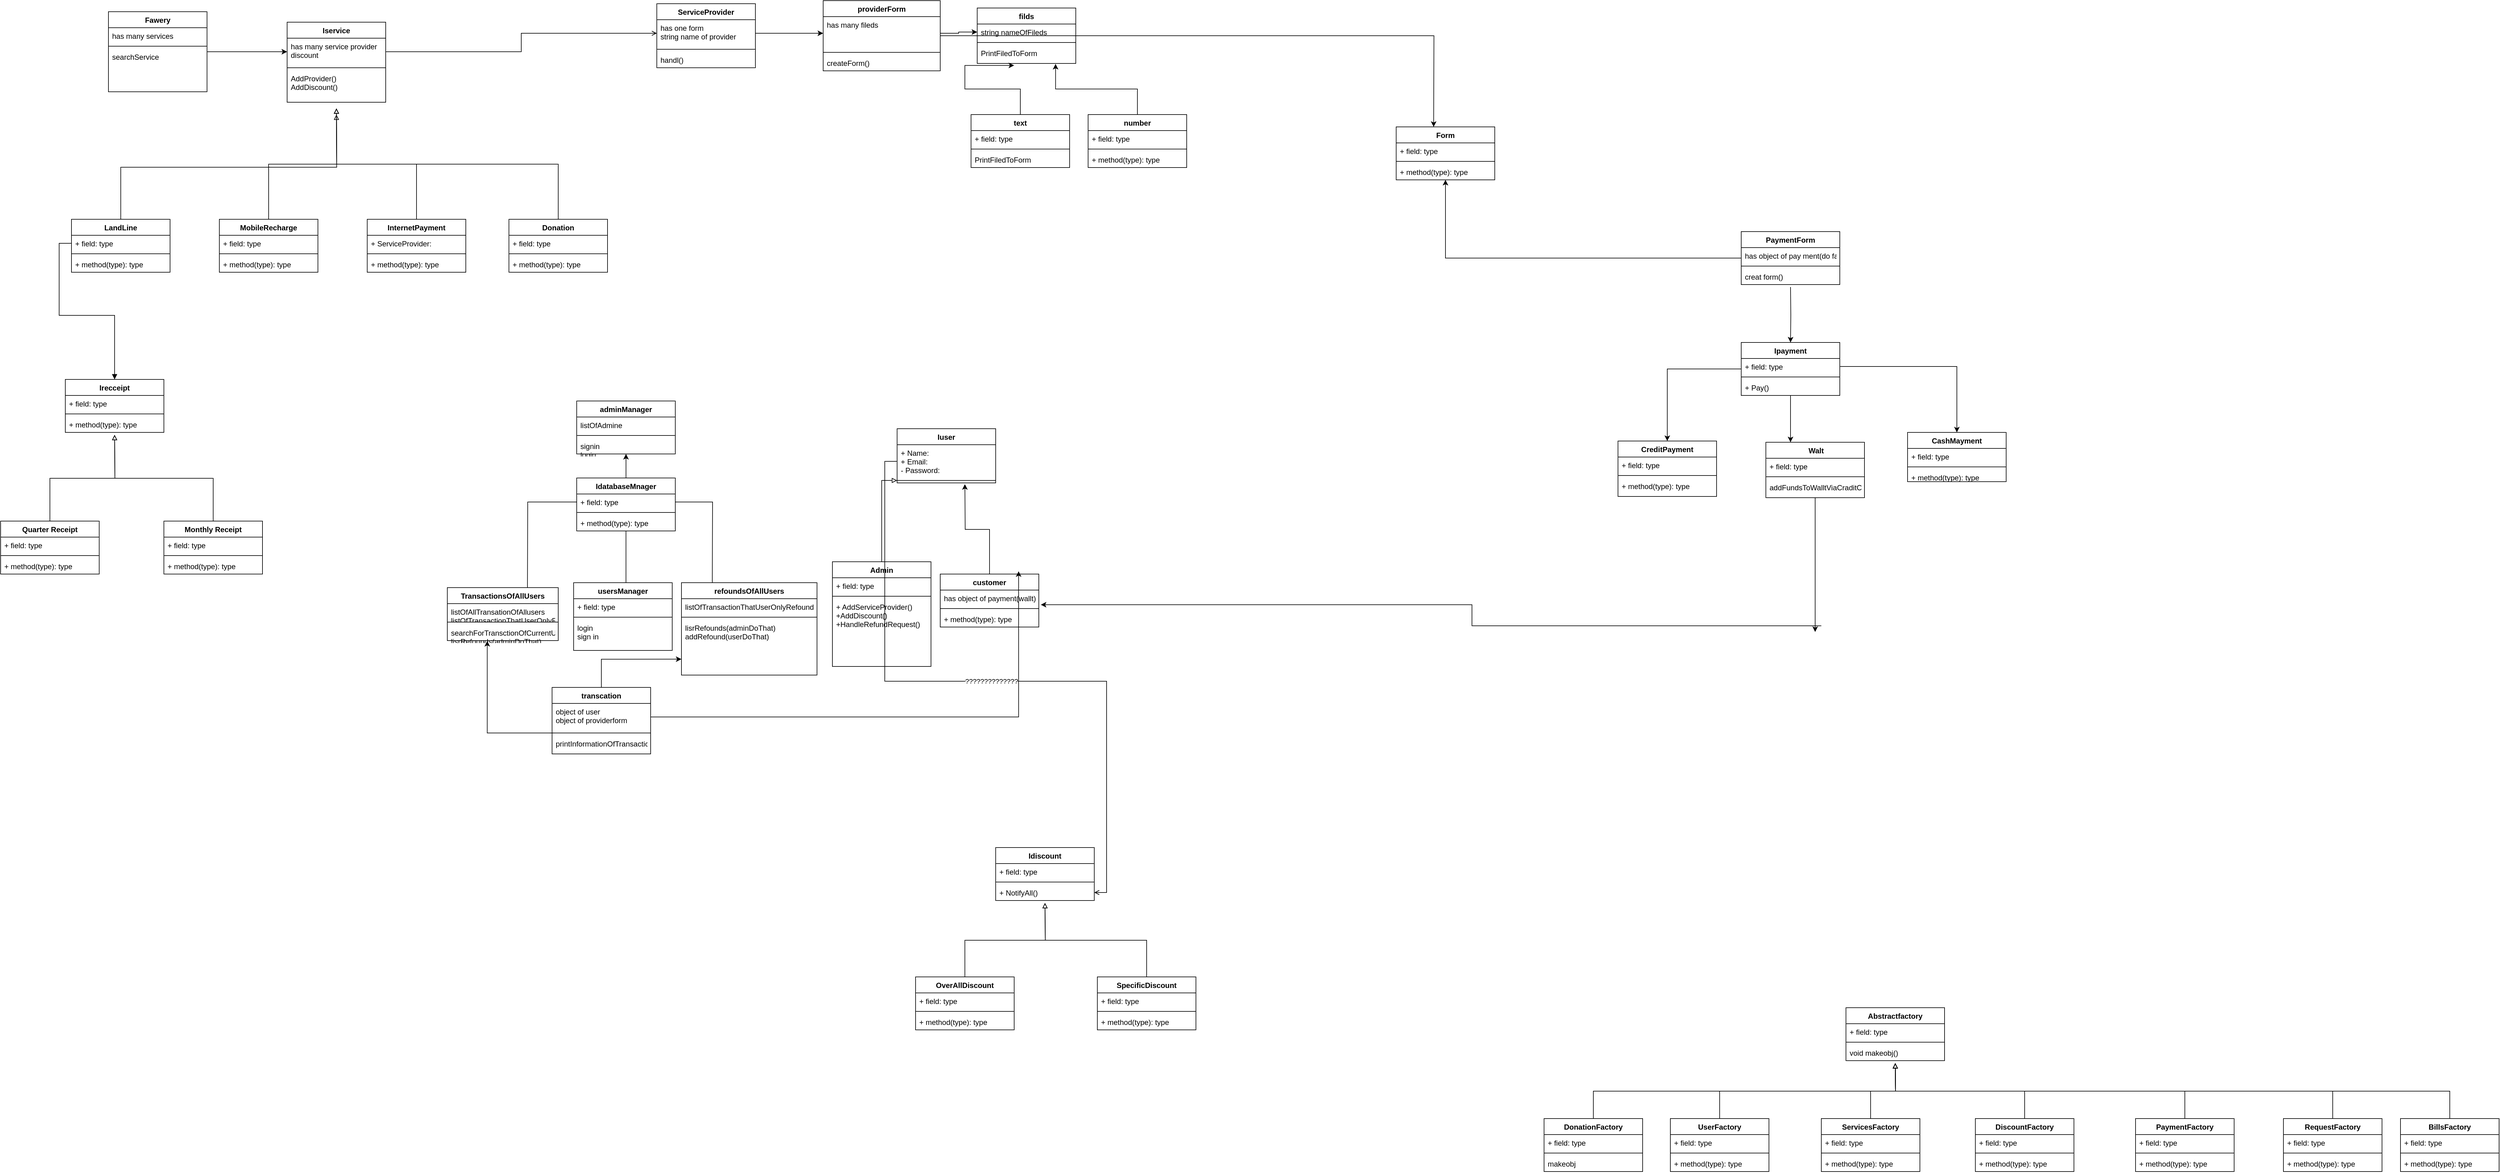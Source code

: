 <mxfile version="18.0.1" type="device"><diagram id="aqI_mQONPwvAE_Q7HzWJ" name="Page-1"><mxGraphModel dx="2128" dy="1749" grid="1" gridSize="10" guides="1" tooltips="1" connect="1" arrows="1" fold="1" page="1" pageScale="1" pageWidth="850" pageHeight="1100" math="0" shadow="0"><root><mxCell id="0"/><mxCell id="1" parent="0"/><mxCell id="ab-kjI479k8E8dFYtFZM-3" value="Iservice" style="swimlane;fontStyle=1;align=center;verticalAlign=top;childLayout=stackLayout;horizontal=1;startSize=26;horizontalStack=0;resizeParent=1;resizeParentMax=0;resizeLast=0;collapsible=1;marginBottom=0;" parent="1" vertex="1"><mxGeometry x="-120" y="30" width="160" height="130" as="geometry"/></mxCell><mxCell id="ab-kjI479k8E8dFYtFZM-4" value="has many service provider&#10;discount" style="text;strokeColor=none;fillColor=none;align=left;verticalAlign=top;spacingLeft=4;spacingRight=4;overflow=hidden;rotatable=0;points=[[0,0.5],[1,0.5]];portConstraint=eastwest;" parent="ab-kjI479k8E8dFYtFZM-3" vertex="1"><mxGeometry y="26" width="160" height="44" as="geometry"/></mxCell><mxCell id="ab-kjI479k8E8dFYtFZM-5" value="" style="line;strokeWidth=1;fillColor=none;align=left;verticalAlign=middle;spacingTop=-1;spacingLeft=3;spacingRight=3;rotatable=0;labelPosition=right;points=[];portConstraint=eastwest;strokeColor=inherit;" parent="ab-kjI479k8E8dFYtFZM-3" vertex="1"><mxGeometry y="70" width="160" height="8" as="geometry"/></mxCell><mxCell id="ab-kjI479k8E8dFYtFZM-6" value="AddProvider()&#10;AddDiscount()" style="text;strokeColor=none;fillColor=none;align=left;verticalAlign=top;spacingLeft=4;spacingRight=4;overflow=hidden;rotatable=0;points=[[0,0.5],[1,0.5]];portConstraint=eastwest;" parent="ab-kjI479k8E8dFYtFZM-3" vertex="1"><mxGeometry y="78" width="160" height="52" as="geometry"/></mxCell><mxCell id="ab-kjI479k8E8dFYtFZM-33" style="edgeStyle=orthogonalEdgeStyle;rounded=0;orthogonalLoop=1;jettySize=auto;html=1;exitX=0.5;exitY=0;exitDx=0;exitDy=0;endArrow=block;endFill=0;" parent="1" source="ab-kjI479k8E8dFYtFZM-7" edge="1"><mxGeometry relative="1" as="geometry"><mxPoint x="-40" y="170" as="targetPoint"/></mxGeometry></mxCell><mxCell id="ab-kjI479k8E8dFYtFZM-7" value="MobileRecharge" style="swimlane;fontStyle=1;align=center;verticalAlign=top;childLayout=stackLayout;horizontal=1;startSize=26;horizontalStack=0;resizeParent=1;resizeParentMax=0;resizeLast=0;collapsible=1;marginBottom=0;" parent="1" vertex="1"><mxGeometry x="-230" y="350" width="160" height="86" as="geometry"/></mxCell><mxCell id="ab-kjI479k8E8dFYtFZM-8" value="+ field: type" style="text;strokeColor=none;fillColor=none;align=left;verticalAlign=top;spacingLeft=4;spacingRight=4;overflow=hidden;rotatable=0;points=[[0,0.5],[1,0.5]];portConstraint=eastwest;" parent="ab-kjI479k8E8dFYtFZM-7" vertex="1"><mxGeometry y="26" width="160" height="26" as="geometry"/></mxCell><mxCell id="ab-kjI479k8E8dFYtFZM-9" value="" style="line;strokeWidth=1;fillColor=none;align=left;verticalAlign=middle;spacingTop=-1;spacingLeft=3;spacingRight=3;rotatable=0;labelPosition=right;points=[];portConstraint=eastwest;strokeColor=inherit;" parent="ab-kjI479k8E8dFYtFZM-7" vertex="1"><mxGeometry y="52" width="160" height="8" as="geometry"/></mxCell><mxCell id="ab-kjI479k8E8dFYtFZM-10" value="+ method(type): type" style="text;strokeColor=none;fillColor=none;align=left;verticalAlign=top;spacingLeft=4;spacingRight=4;overflow=hidden;rotatable=0;points=[[0,0.5],[1,0.5]];portConstraint=eastwest;" parent="ab-kjI479k8E8dFYtFZM-7" vertex="1"><mxGeometry y="60" width="160" height="26" as="geometry"/></mxCell><mxCell id="ab-kjI479k8E8dFYtFZM-34" style="edgeStyle=orthogonalEdgeStyle;rounded=0;orthogonalLoop=1;jettySize=auto;html=1;exitX=0.5;exitY=0;exitDx=0;exitDy=0;endArrow=block;endFill=0;" parent="1" source="ab-kjI479k8E8dFYtFZM-15" edge="1"><mxGeometry relative="1" as="geometry"><mxPoint x="-40" y="170" as="targetPoint"/></mxGeometry></mxCell><mxCell id="ab-kjI479k8E8dFYtFZM-15" value="InternetPayment" style="swimlane;fontStyle=1;align=center;verticalAlign=top;childLayout=stackLayout;horizontal=1;startSize=26;horizontalStack=0;resizeParent=1;resizeParentMax=0;resizeLast=0;collapsible=1;marginBottom=0;" parent="1" vertex="1"><mxGeometry x="10" y="350" width="160" height="86" as="geometry"/></mxCell><mxCell id="ab-kjI479k8E8dFYtFZM-16" value="+ ServiceProvider: " style="text;strokeColor=none;fillColor=none;align=left;verticalAlign=top;spacingLeft=4;spacingRight=4;overflow=hidden;rotatable=0;points=[[0,0.5],[1,0.5]];portConstraint=eastwest;" parent="ab-kjI479k8E8dFYtFZM-15" vertex="1"><mxGeometry y="26" width="160" height="26" as="geometry"/></mxCell><mxCell id="ab-kjI479k8E8dFYtFZM-17" value="" style="line;strokeWidth=1;fillColor=none;align=left;verticalAlign=middle;spacingTop=-1;spacingLeft=3;spacingRight=3;rotatable=0;labelPosition=right;points=[];portConstraint=eastwest;strokeColor=inherit;" parent="ab-kjI479k8E8dFYtFZM-15" vertex="1"><mxGeometry y="52" width="160" height="8" as="geometry"/></mxCell><mxCell id="ab-kjI479k8E8dFYtFZM-18" value="+ method(type): type" style="text;strokeColor=none;fillColor=none;align=left;verticalAlign=top;spacingLeft=4;spacingRight=4;overflow=hidden;rotatable=0;points=[[0,0.5],[1,0.5]];portConstraint=eastwest;" parent="ab-kjI479k8E8dFYtFZM-15" vertex="1"><mxGeometry y="60" width="160" height="26" as="geometry"/></mxCell><mxCell id="ab-kjI479k8E8dFYtFZM-32" style="edgeStyle=orthogonalEdgeStyle;rounded=0;orthogonalLoop=1;jettySize=auto;html=1;exitX=0.5;exitY=0;exitDx=0;exitDy=0;endArrow=block;endFill=0;" parent="1" source="ab-kjI479k8E8dFYtFZM-19" edge="1"><mxGeometry relative="1" as="geometry"><mxPoint x="-40" y="180" as="targetPoint"/></mxGeometry></mxCell><mxCell id="ab-kjI479k8E8dFYtFZM-19" value="LandLine" style="swimlane;fontStyle=1;align=center;verticalAlign=top;childLayout=stackLayout;horizontal=1;startSize=26;horizontalStack=0;resizeParent=1;resizeParentMax=0;resizeLast=0;collapsible=1;marginBottom=0;" parent="1" vertex="1"><mxGeometry x="-470" y="350" width="160" height="86" as="geometry"/></mxCell><mxCell id="ab-kjI479k8E8dFYtFZM-20" value="+ field: type" style="text;strokeColor=none;fillColor=none;align=left;verticalAlign=top;spacingLeft=4;spacingRight=4;overflow=hidden;rotatable=0;points=[[0,0.5],[1,0.5]];portConstraint=eastwest;" parent="ab-kjI479k8E8dFYtFZM-19" vertex="1"><mxGeometry y="26" width="160" height="26" as="geometry"/></mxCell><mxCell id="ab-kjI479k8E8dFYtFZM-21" value="" style="line;strokeWidth=1;fillColor=none;align=left;verticalAlign=middle;spacingTop=-1;spacingLeft=3;spacingRight=3;rotatable=0;labelPosition=right;points=[];portConstraint=eastwest;strokeColor=inherit;" parent="ab-kjI479k8E8dFYtFZM-19" vertex="1"><mxGeometry y="52" width="160" height="8" as="geometry"/></mxCell><mxCell id="ab-kjI479k8E8dFYtFZM-22" value="+ method(type): type" style="text;strokeColor=none;fillColor=none;align=left;verticalAlign=top;spacingLeft=4;spacingRight=4;overflow=hidden;rotatable=0;points=[[0,0.5],[1,0.5]];portConstraint=eastwest;" parent="ab-kjI479k8E8dFYtFZM-19" vertex="1"><mxGeometry y="60" width="160" height="26" as="geometry"/></mxCell><mxCell id="ab-kjI479k8E8dFYtFZM-35" style="edgeStyle=orthogonalEdgeStyle;rounded=0;orthogonalLoop=1;jettySize=auto;html=1;exitX=0.5;exitY=0;exitDx=0;exitDy=0;endArrow=block;endFill=0;" parent="1" source="ab-kjI479k8E8dFYtFZM-27" edge="1"><mxGeometry relative="1" as="geometry"><mxPoint x="-40" y="170" as="targetPoint"/></mxGeometry></mxCell><mxCell id="ab-kjI479k8E8dFYtFZM-27" value="Donation" style="swimlane;fontStyle=1;align=center;verticalAlign=top;childLayout=stackLayout;horizontal=1;startSize=26;horizontalStack=0;resizeParent=1;resizeParentMax=0;resizeLast=0;collapsible=1;marginBottom=0;" parent="1" vertex="1"><mxGeometry x="240" y="350" width="160" height="86" as="geometry"/></mxCell><mxCell id="ab-kjI479k8E8dFYtFZM-28" value="+ field: type" style="text;strokeColor=none;fillColor=none;align=left;verticalAlign=top;spacingLeft=4;spacingRight=4;overflow=hidden;rotatable=0;points=[[0,0.5],[1,0.5]];portConstraint=eastwest;" parent="ab-kjI479k8E8dFYtFZM-27" vertex="1"><mxGeometry y="26" width="160" height="26" as="geometry"/></mxCell><mxCell id="ab-kjI479k8E8dFYtFZM-29" value="" style="line;strokeWidth=1;fillColor=none;align=left;verticalAlign=middle;spacingTop=-1;spacingLeft=3;spacingRight=3;rotatable=0;labelPosition=right;points=[];portConstraint=eastwest;strokeColor=inherit;" parent="ab-kjI479k8E8dFYtFZM-27" vertex="1"><mxGeometry y="52" width="160" height="8" as="geometry"/></mxCell><mxCell id="ab-kjI479k8E8dFYtFZM-30" value="+ method(type): type" style="text;strokeColor=none;fillColor=none;align=left;verticalAlign=top;spacingLeft=4;spacingRight=4;overflow=hidden;rotatable=0;points=[[0,0.5],[1,0.5]];portConstraint=eastwest;" parent="ab-kjI479k8E8dFYtFZM-27" vertex="1"><mxGeometry y="60" width="160" height="26" as="geometry"/></mxCell><mxCell id="ab-kjI479k8E8dFYtFZM-141" style="edgeStyle=orthogonalEdgeStyle;rounded=0;orthogonalLoop=1;jettySize=auto;html=1;exitX=1;exitY=0.5;exitDx=0;exitDy=0;endArrow=open;endFill=0;" parent="1" source="ab-kjI479k8E8dFYtFZM-4" target="ab-kjI479k8E8dFYtFZM-274" edge="1"><mxGeometry relative="1" as="geometry"><mxPoint x="1430" y="40" as="targetPoint"/></mxGeometry></mxCell><mxCell id="ab-kjI479k8E8dFYtFZM-193" value="Iuser" style="swimlane;fontStyle=1;align=center;verticalAlign=top;childLayout=stackLayout;horizontal=1;startSize=26;horizontalStack=0;resizeParent=1;resizeParentMax=0;resizeLast=0;collapsible=1;marginBottom=0;" parent="1" vertex="1"><mxGeometry x="870" y="690" width="160" height="88" as="geometry"/></mxCell><mxCell id="ab-kjI479k8E8dFYtFZM-194" value="+ Name:&#10;+ Email:&#10;- Password:" style="text;strokeColor=none;fillColor=none;align=left;verticalAlign=top;spacingLeft=4;spacingRight=4;overflow=hidden;rotatable=0;points=[[0,0.5],[1,0.5]];portConstraint=eastwest;" parent="ab-kjI479k8E8dFYtFZM-193" vertex="1"><mxGeometry y="26" width="160" height="54" as="geometry"/></mxCell><mxCell id="ab-kjI479k8E8dFYtFZM-195" value="" style="line;strokeWidth=1;fillColor=none;align=left;verticalAlign=middle;spacingTop=-1;spacingLeft=3;spacingRight=3;rotatable=0;labelPosition=right;points=[];portConstraint=eastwest;strokeColor=inherit;" parent="ab-kjI479k8E8dFYtFZM-193" vertex="1"><mxGeometry y="80" width="160" height="8" as="geometry"/></mxCell><mxCell id="ab-kjI479k8E8dFYtFZM-202" style="edgeStyle=orthogonalEdgeStyle;rounded=0;orthogonalLoop=1;jettySize=auto;html=1;exitX=0.5;exitY=0;exitDx=0;exitDy=0;endArrow=block;endFill=0;" parent="1" source="ab-kjI479k8E8dFYtFZM-203" target="ab-kjI479k8E8dFYtFZM-195" edge="1"><mxGeometry relative="1" as="geometry"><mxPoint x="898" y="842.976" as="targetPoint"/></mxGeometry></mxCell><mxCell id="ab-kjI479k8E8dFYtFZM-203" value="Admin" style="swimlane;fontStyle=1;align=center;verticalAlign=top;childLayout=stackLayout;horizontal=1;startSize=26;horizontalStack=0;resizeParent=1;resizeParentMax=0;resizeLast=0;collapsible=1;marginBottom=0;" parent="1" vertex="1"><mxGeometry x="765" y="906" width="160" height="170" as="geometry"/></mxCell><mxCell id="ab-kjI479k8E8dFYtFZM-204" value="+ field: type" style="text;strokeColor=none;fillColor=none;align=left;verticalAlign=top;spacingLeft=4;spacingRight=4;overflow=hidden;rotatable=0;points=[[0,0.5],[1,0.5]];portConstraint=eastwest;" parent="ab-kjI479k8E8dFYtFZM-203" vertex="1"><mxGeometry y="26" width="160" height="26" as="geometry"/></mxCell><mxCell id="ab-kjI479k8E8dFYtFZM-205" value="" style="line;strokeWidth=1;fillColor=none;align=left;verticalAlign=middle;spacingTop=-1;spacingLeft=3;spacingRight=3;rotatable=0;labelPosition=right;points=[];portConstraint=eastwest;strokeColor=inherit;" parent="ab-kjI479k8E8dFYtFZM-203" vertex="1"><mxGeometry y="52" width="160" height="8" as="geometry"/></mxCell><mxCell id="ab-kjI479k8E8dFYtFZM-206" value="+ AddServiceProvider()&#10;+AddDiscount()&#10;+HandleRefundRequest()" style="text;strokeColor=none;fillColor=none;align=left;verticalAlign=top;spacingLeft=4;spacingRight=4;overflow=hidden;rotatable=0;points=[[0,0.5],[1,0.5]];portConstraint=eastwest;" parent="ab-kjI479k8E8dFYtFZM-203" vertex="1"><mxGeometry y="60" width="160" height="110" as="geometry"/></mxCell><mxCell id="YsD_vLeZqYWnXK15tsFR-48" style="edgeStyle=orthogonalEdgeStyle;rounded=0;orthogonalLoop=1;jettySize=auto;html=1;entryX=0.25;entryY=0;entryDx=0;entryDy=0;" parent="1" source="ab-kjI479k8E8dFYtFZM-246" target="ab-kjI479k8E8dFYtFZM-288" edge="1"><mxGeometry relative="1" as="geometry"/></mxCell><mxCell id="YsD_vLeZqYWnXK15tsFR-49" style="edgeStyle=orthogonalEdgeStyle;rounded=0;orthogonalLoop=1;jettySize=auto;html=1;entryX=0.5;entryY=0;entryDx=0;entryDy=0;" parent="1" source="ab-kjI479k8E8dFYtFZM-246" target="ab-kjI479k8E8dFYtFZM-250" edge="1"><mxGeometry relative="1" as="geometry"/></mxCell><mxCell id="ab-kjI479k8E8dFYtFZM-246" value="Ipayment" style="swimlane;fontStyle=1;align=center;verticalAlign=top;childLayout=stackLayout;horizontal=1;startSize=26;horizontalStack=0;resizeParent=1;resizeParentMax=0;resizeLast=0;collapsible=1;marginBottom=0;" parent="1" vertex="1"><mxGeometry x="2240" y="550" width="160" height="86" as="geometry"/></mxCell><mxCell id="ab-kjI479k8E8dFYtFZM-247" value="+ field: type" style="text;strokeColor=none;fillColor=none;align=left;verticalAlign=top;spacingLeft=4;spacingRight=4;overflow=hidden;rotatable=0;points=[[0,0.5],[1,0.5]];portConstraint=eastwest;" parent="ab-kjI479k8E8dFYtFZM-246" vertex="1"><mxGeometry y="26" width="160" height="26" as="geometry"/></mxCell><mxCell id="ab-kjI479k8E8dFYtFZM-248" value="" style="line;strokeWidth=1;fillColor=none;align=left;verticalAlign=middle;spacingTop=-1;spacingLeft=3;spacingRight=3;rotatable=0;labelPosition=right;points=[];portConstraint=eastwest;strokeColor=inherit;" parent="ab-kjI479k8E8dFYtFZM-246" vertex="1"><mxGeometry y="52" width="160" height="8" as="geometry"/></mxCell><mxCell id="ab-kjI479k8E8dFYtFZM-249" value="+ Pay()" style="text;strokeColor=none;fillColor=none;align=left;verticalAlign=top;spacingLeft=4;spacingRight=4;overflow=hidden;rotatable=0;points=[[0,0.5],[1,0.5]];portConstraint=eastwest;" parent="ab-kjI479k8E8dFYtFZM-246" vertex="1"><mxGeometry y="60" width="160" height="26" as="geometry"/></mxCell><mxCell id="ab-kjI479k8E8dFYtFZM-250" value="CreditPayment" style="swimlane;fontStyle=1;align=center;verticalAlign=top;childLayout=stackLayout;horizontal=1;startSize=26;horizontalStack=0;resizeParent=1;resizeParentMax=0;resizeLast=0;collapsible=1;marginBottom=0;" parent="1" vertex="1"><mxGeometry x="2040" y="710" width="160" height="90" as="geometry"/></mxCell><mxCell id="ab-kjI479k8E8dFYtFZM-251" value="+ field: type" style="text;strokeColor=none;fillColor=none;align=left;verticalAlign=top;spacingLeft=4;spacingRight=4;overflow=hidden;rotatable=0;points=[[0,0.5],[1,0.5]];portConstraint=eastwest;" parent="ab-kjI479k8E8dFYtFZM-250" vertex="1"><mxGeometry y="26" width="160" height="26" as="geometry"/></mxCell><mxCell id="ab-kjI479k8E8dFYtFZM-252" value="" style="line;strokeWidth=1;fillColor=none;align=left;verticalAlign=middle;spacingTop=-1;spacingLeft=3;spacingRight=3;rotatable=0;labelPosition=right;points=[];portConstraint=eastwest;strokeColor=inherit;" parent="ab-kjI479k8E8dFYtFZM-250" vertex="1"><mxGeometry y="52" width="160" height="8" as="geometry"/></mxCell><mxCell id="ab-kjI479k8E8dFYtFZM-253" value="+ method(type): type" style="text;strokeColor=none;fillColor=none;align=left;verticalAlign=top;spacingLeft=4;spacingRight=4;overflow=hidden;rotatable=0;points=[[0,0.5],[1,0.5]];portConstraint=eastwest;" parent="ab-kjI479k8E8dFYtFZM-250" vertex="1"><mxGeometry y="60" width="160" height="30" as="geometry"/></mxCell><mxCell id="ab-kjI479k8E8dFYtFZM-254" value="CashMayment" style="swimlane;fontStyle=1;align=center;verticalAlign=top;childLayout=stackLayout;horizontal=1;startSize=26;horizontalStack=0;resizeParent=1;resizeParentMax=0;resizeLast=0;collapsible=1;marginBottom=0;" parent="1" vertex="1"><mxGeometry x="2510" y="696" width="160" height="80" as="geometry"/></mxCell><mxCell id="ab-kjI479k8E8dFYtFZM-255" value="+ field: type" style="text;strokeColor=none;fillColor=none;align=left;verticalAlign=top;spacingLeft=4;spacingRight=4;overflow=hidden;rotatable=0;points=[[0,0.5],[1,0.5]];portConstraint=eastwest;" parent="ab-kjI479k8E8dFYtFZM-254" vertex="1"><mxGeometry y="26" width="160" height="26" as="geometry"/></mxCell><mxCell id="ab-kjI479k8E8dFYtFZM-256" value="" style="line;strokeWidth=1;fillColor=none;align=left;verticalAlign=middle;spacingTop=-1;spacingLeft=3;spacingRight=3;rotatable=0;labelPosition=right;points=[];portConstraint=eastwest;strokeColor=inherit;" parent="ab-kjI479k8E8dFYtFZM-254" vertex="1"><mxGeometry y="52" width="160" height="8" as="geometry"/></mxCell><mxCell id="ab-kjI479k8E8dFYtFZM-257" value="+ method(type): type" style="text;strokeColor=none;fillColor=none;align=left;verticalAlign=top;spacingLeft=4;spacingRight=4;overflow=hidden;rotatable=0;points=[[0,0.5],[1,0.5]];portConstraint=eastwest;" parent="ab-kjI479k8E8dFYtFZM-254" vertex="1"><mxGeometry y="60" width="160" height="20" as="geometry"/></mxCell><mxCell id="kNEZvNUb9A4AuZSqyMWQ-11" style="edgeStyle=orthogonalEdgeStyle;rounded=0;orthogonalLoop=1;jettySize=auto;html=1;" edge="1" parent="1" source="ab-kjI479k8E8dFYtFZM-269"><mxGeometry relative="1" as="geometry"><mxPoint x="1740.8" y="200" as="targetPoint"/></mxGeometry></mxCell><mxCell id="ab-kjI479k8E8dFYtFZM-269" value="providerForm" style="swimlane;fontStyle=1;align=center;verticalAlign=top;childLayout=stackLayout;horizontal=1;startSize=26;horizontalStack=0;resizeParent=1;resizeParentMax=0;resizeLast=0;collapsible=1;marginBottom=0;" parent="1" vertex="1"><mxGeometry x="750" y="-5" width="190" height="114" as="geometry"/></mxCell><mxCell id="ab-kjI479k8E8dFYtFZM-270" value="has many fileds" style="text;strokeColor=none;fillColor=none;align=left;verticalAlign=top;spacingLeft=4;spacingRight=4;overflow=hidden;rotatable=0;points=[[0,0.5],[1,0.5]];portConstraint=eastwest;" parent="ab-kjI479k8E8dFYtFZM-269" vertex="1"><mxGeometry y="26" width="190" height="54" as="geometry"/></mxCell><mxCell id="ab-kjI479k8E8dFYtFZM-271" value="" style="line;strokeWidth=1;fillColor=none;align=left;verticalAlign=middle;spacingTop=-1;spacingLeft=3;spacingRight=3;rotatable=0;labelPosition=right;points=[];portConstraint=eastwest;strokeColor=inherit;" parent="ab-kjI479k8E8dFYtFZM-269" vertex="1"><mxGeometry y="80" width="190" height="8" as="geometry"/></mxCell><mxCell id="ab-kjI479k8E8dFYtFZM-272" value="createForm()" style="text;strokeColor=none;fillColor=none;align=left;verticalAlign=top;spacingLeft=4;spacingRight=4;overflow=hidden;rotatable=0;points=[[0,0.5],[1,0.5]];portConstraint=eastwest;" parent="ab-kjI479k8E8dFYtFZM-269" vertex="1"><mxGeometry y="88" width="190" height="26" as="geometry"/></mxCell><mxCell id="ab-kjI479k8E8dFYtFZM-273" value="ServiceProvider" style="swimlane;fontStyle=1;align=center;verticalAlign=top;childLayout=stackLayout;horizontal=1;startSize=26;horizontalStack=0;resizeParent=1;resizeParentMax=0;resizeLast=0;collapsible=1;marginBottom=0;" parent="1" vertex="1"><mxGeometry x="480" width="160" height="104" as="geometry"/></mxCell><mxCell id="ab-kjI479k8E8dFYtFZM-274" value="has one form&#10;string name of provider" style="text;strokeColor=none;fillColor=none;align=left;verticalAlign=top;spacingLeft=4;spacingRight=4;overflow=hidden;rotatable=0;points=[[0,0.5],[1,0.5]];portConstraint=eastwest;" parent="ab-kjI479k8E8dFYtFZM-273" vertex="1"><mxGeometry y="26" width="160" height="44" as="geometry"/></mxCell><mxCell id="ab-kjI479k8E8dFYtFZM-275" value="" style="line;strokeWidth=1;fillColor=none;align=left;verticalAlign=middle;spacingTop=-1;spacingLeft=3;spacingRight=3;rotatable=0;labelPosition=right;points=[];portConstraint=eastwest;strokeColor=inherit;" parent="ab-kjI479k8E8dFYtFZM-273" vertex="1"><mxGeometry y="70" width="160" height="8" as="geometry"/></mxCell><mxCell id="ab-kjI479k8E8dFYtFZM-276" value="handl()" style="text;strokeColor=none;fillColor=none;align=left;verticalAlign=top;spacingLeft=4;spacingRight=4;overflow=hidden;rotatable=0;points=[[0,0.5],[1,0.5]];portConstraint=eastwest;" parent="ab-kjI479k8E8dFYtFZM-273" vertex="1"><mxGeometry y="78" width="160" height="26" as="geometry"/></mxCell><mxCell id="YsD_vLeZqYWnXK15tsFR-68" style="edgeStyle=orthogonalEdgeStyle;rounded=0;orthogonalLoop=1;jettySize=auto;html=1;" parent="1" source="ab-kjI479k8E8dFYtFZM-288" edge="1"><mxGeometry relative="1" as="geometry"><mxPoint x="2360" y="1020" as="targetPoint"/></mxGeometry></mxCell><mxCell id="ab-kjI479k8E8dFYtFZM-288" value=" Walt" style="swimlane;fontStyle=1;align=center;verticalAlign=top;childLayout=stackLayout;horizontal=1;startSize=26;horizontalStack=0;resizeParent=1;resizeParentMax=0;resizeLast=0;collapsible=1;marginBottom=0;" parent="1" vertex="1"><mxGeometry x="2280" y="712" width="160" height="90" as="geometry"/></mxCell><mxCell id="ab-kjI479k8E8dFYtFZM-289" value="+ field: type" style="text;strokeColor=none;fillColor=none;align=left;verticalAlign=top;spacingLeft=4;spacingRight=4;overflow=hidden;rotatable=0;points=[[0,0.5],[1,0.5]];portConstraint=eastwest;" parent="ab-kjI479k8E8dFYtFZM-288" vertex="1"><mxGeometry y="26" width="160" height="26" as="geometry"/></mxCell><mxCell id="ab-kjI479k8E8dFYtFZM-290" value="" style="line;strokeWidth=1;fillColor=none;align=left;verticalAlign=middle;spacingTop=-1;spacingLeft=3;spacingRight=3;rotatable=0;labelPosition=right;points=[];portConstraint=eastwest;strokeColor=inherit;" parent="ab-kjI479k8E8dFYtFZM-288" vertex="1"><mxGeometry y="52" width="160" height="8" as="geometry"/></mxCell><mxCell id="ab-kjI479k8E8dFYtFZM-291" value="addFundsToWalltViaCraditCard" style="text;strokeColor=none;fillColor=none;align=left;verticalAlign=top;spacingLeft=4;spacingRight=4;overflow=hidden;rotatable=0;points=[[0,0.5],[1,0.5]];portConstraint=eastwest;" parent="ab-kjI479k8E8dFYtFZM-288" vertex="1"><mxGeometry y="60" width="160" height="30" as="geometry"/></mxCell><mxCell id="ab-kjI479k8E8dFYtFZM-300" value="Idiscount" style="swimlane;fontStyle=1;align=center;verticalAlign=top;childLayout=stackLayout;horizontal=1;startSize=26;horizontalStack=0;resizeParent=1;resizeParentMax=0;resizeLast=0;collapsible=1;marginBottom=0;" parent="1" vertex="1"><mxGeometry x="1030" y="1370" width="160" height="86" as="geometry"/></mxCell><mxCell id="ab-kjI479k8E8dFYtFZM-301" value="+ field: type" style="text;strokeColor=none;fillColor=none;align=left;verticalAlign=top;spacingLeft=4;spacingRight=4;overflow=hidden;rotatable=0;points=[[0,0.5],[1,0.5]];portConstraint=eastwest;" parent="ab-kjI479k8E8dFYtFZM-300" vertex="1"><mxGeometry y="26" width="160" height="26" as="geometry"/></mxCell><mxCell id="ab-kjI479k8E8dFYtFZM-302" value="" style="line;strokeWidth=1;fillColor=none;align=left;verticalAlign=middle;spacingTop=-1;spacingLeft=3;spacingRight=3;rotatable=0;labelPosition=right;points=[];portConstraint=eastwest;strokeColor=inherit;" parent="ab-kjI479k8E8dFYtFZM-300" vertex="1"><mxGeometry y="52" width="160" height="8" as="geometry"/></mxCell><mxCell id="ab-kjI479k8E8dFYtFZM-303" value="+ NotifyAll()" style="text;strokeColor=none;fillColor=none;align=left;verticalAlign=top;spacingLeft=4;spacingRight=4;overflow=hidden;rotatable=0;points=[[0,0.5],[1,0.5]];portConstraint=eastwest;" parent="ab-kjI479k8E8dFYtFZM-300" vertex="1"><mxGeometry y="60" width="160" height="26" as="geometry"/></mxCell><mxCell id="ab-kjI479k8E8dFYtFZM-317" style="edgeStyle=orthogonalEdgeStyle;rounded=0;orthogonalLoop=1;jettySize=auto;html=1;exitX=0.5;exitY=0;exitDx=0;exitDy=0;endArrow=block;endFill=0;" parent="1" source="ab-kjI479k8E8dFYtFZM-304" edge="1"><mxGeometry relative="1" as="geometry"><mxPoint x="1110" y="1460" as="targetPoint"/></mxGeometry></mxCell><mxCell id="ab-kjI479k8E8dFYtFZM-304" value="OverAllDiscount" style="swimlane;fontStyle=1;align=center;verticalAlign=top;childLayout=stackLayout;horizontal=1;startSize=26;horizontalStack=0;resizeParent=1;resizeParentMax=0;resizeLast=0;collapsible=1;marginBottom=0;" parent="1" vertex="1"><mxGeometry x="900" y="1580" width="160" height="86" as="geometry"/></mxCell><mxCell id="ab-kjI479k8E8dFYtFZM-305" value="+ field: type" style="text;strokeColor=none;fillColor=none;align=left;verticalAlign=top;spacingLeft=4;spacingRight=4;overflow=hidden;rotatable=0;points=[[0,0.5],[1,0.5]];portConstraint=eastwest;" parent="ab-kjI479k8E8dFYtFZM-304" vertex="1"><mxGeometry y="26" width="160" height="26" as="geometry"/></mxCell><mxCell id="ab-kjI479k8E8dFYtFZM-306" value="" style="line;strokeWidth=1;fillColor=none;align=left;verticalAlign=middle;spacingTop=-1;spacingLeft=3;spacingRight=3;rotatable=0;labelPosition=right;points=[];portConstraint=eastwest;strokeColor=inherit;" parent="ab-kjI479k8E8dFYtFZM-304" vertex="1"><mxGeometry y="52" width="160" height="8" as="geometry"/></mxCell><mxCell id="ab-kjI479k8E8dFYtFZM-307" value="+ method(type): type" style="text;strokeColor=none;fillColor=none;align=left;verticalAlign=top;spacingLeft=4;spacingRight=4;overflow=hidden;rotatable=0;points=[[0,0.5],[1,0.5]];portConstraint=eastwest;" parent="ab-kjI479k8E8dFYtFZM-304" vertex="1"><mxGeometry y="60" width="160" height="26" as="geometry"/></mxCell><mxCell id="ab-kjI479k8E8dFYtFZM-322" style="edgeStyle=orthogonalEdgeStyle;rounded=0;orthogonalLoop=1;jettySize=auto;html=1;exitX=0.5;exitY=0;exitDx=0;exitDy=0;endArrow=block;endFill=0;" parent="1" source="ab-kjI479k8E8dFYtFZM-308" edge="1"><mxGeometry relative="1" as="geometry"><mxPoint x="1110" y="1460" as="targetPoint"/></mxGeometry></mxCell><mxCell id="ab-kjI479k8E8dFYtFZM-308" value="SpecificDiscount" style="swimlane;fontStyle=1;align=center;verticalAlign=top;childLayout=stackLayout;horizontal=1;startSize=26;horizontalStack=0;resizeParent=1;resizeParentMax=0;resizeLast=0;collapsible=1;marginBottom=0;" parent="1" vertex="1"><mxGeometry x="1195" y="1580" width="160" height="86" as="geometry"/></mxCell><mxCell id="ab-kjI479k8E8dFYtFZM-309" value="+ field: type" style="text;strokeColor=none;fillColor=none;align=left;verticalAlign=top;spacingLeft=4;spacingRight=4;overflow=hidden;rotatable=0;points=[[0,0.5],[1,0.5]];portConstraint=eastwest;" parent="ab-kjI479k8E8dFYtFZM-308" vertex="1"><mxGeometry y="26" width="160" height="26" as="geometry"/></mxCell><mxCell id="ab-kjI479k8E8dFYtFZM-310" value="" style="line;strokeWidth=1;fillColor=none;align=left;verticalAlign=middle;spacingTop=-1;spacingLeft=3;spacingRight=3;rotatable=0;labelPosition=right;points=[];portConstraint=eastwest;strokeColor=inherit;" parent="ab-kjI479k8E8dFYtFZM-308" vertex="1"><mxGeometry y="52" width="160" height="8" as="geometry"/></mxCell><mxCell id="ab-kjI479k8E8dFYtFZM-311" value="+ method(type): type" style="text;strokeColor=none;fillColor=none;align=left;verticalAlign=top;spacingLeft=4;spacingRight=4;overflow=hidden;rotatable=0;points=[[0,0.5],[1,0.5]];portConstraint=eastwest;" parent="ab-kjI479k8E8dFYtFZM-308" vertex="1"><mxGeometry y="60" width="160" height="26" as="geometry"/></mxCell><mxCell id="ab-kjI479k8E8dFYtFZM-323" value="??????????????" style="edgeStyle=orthogonalEdgeStyle;rounded=0;orthogonalLoop=1;jettySize=auto;html=1;exitX=0;exitY=0.5;exitDx=0;exitDy=0;entryX=1;entryY=0.5;entryDx=0;entryDy=0;endArrow=open;endFill=0;" parent="1" source="ab-kjI479k8E8dFYtFZM-194" target="ab-kjI479k8E8dFYtFZM-303" edge="1"><mxGeometry relative="1" as="geometry"/></mxCell><mxCell id="ab-kjI479k8E8dFYtFZM-324" value="Abstractfactory" style="swimlane;fontStyle=1;align=center;verticalAlign=top;childLayout=stackLayout;horizontal=1;startSize=26;horizontalStack=0;resizeParent=1;resizeParentMax=0;resizeLast=0;collapsible=1;marginBottom=0;" parent="1" vertex="1"><mxGeometry x="2410" y="1630" width="160" height="86" as="geometry"/></mxCell><mxCell id="ab-kjI479k8E8dFYtFZM-325" value="+ field: type" style="text;strokeColor=none;fillColor=none;align=left;verticalAlign=top;spacingLeft=4;spacingRight=4;overflow=hidden;rotatable=0;points=[[0,0.5],[1,0.5]];portConstraint=eastwest;" parent="ab-kjI479k8E8dFYtFZM-324" vertex="1"><mxGeometry y="26" width="160" height="26" as="geometry"/></mxCell><mxCell id="ab-kjI479k8E8dFYtFZM-326" value="" style="line;strokeWidth=1;fillColor=none;align=left;verticalAlign=middle;spacingTop=-1;spacingLeft=3;spacingRight=3;rotatable=0;labelPosition=right;points=[];portConstraint=eastwest;strokeColor=inherit;" parent="ab-kjI479k8E8dFYtFZM-324" vertex="1"><mxGeometry y="52" width="160" height="8" as="geometry"/></mxCell><mxCell id="ab-kjI479k8E8dFYtFZM-327" value="void makeobj()" style="text;strokeColor=none;fillColor=none;align=left;verticalAlign=top;spacingLeft=4;spacingRight=4;overflow=hidden;rotatable=0;points=[[0,0.5],[1,0.5]];portConstraint=eastwest;" parent="ab-kjI479k8E8dFYtFZM-324" vertex="1"><mxGeometry y="60" width="160" height="26" as="geometry"/></mxCell><mxCell id="w72np2EaDCijqd4laugU-10" style="edgeStyle=orthogonalEdgeStyle;rounded=0;orthogonalLoop=1;jettySize=auto;html=1;exitX=0.5;exitY=0;exitDx=0;exitDy=0;endArrow=block;endFill=0;" parent="1" source="ab-kjI479k8E8dFYtFZM-328" edge="1"><mxGeometry relative="1" as="geometry"><mxPoint x="2490" y="1720" as="targetPoint"/></mxGeometry></mxCell><mxCell id="ab-kjI479k8E8dFYtFZM-328" value="UserFactory" style="swimlane;fontStyle=1;align=center;verticalAlign=top;childLayout=stackLayout;horizontal=1;startSize=26;horizontalStack=0;resizeParent=1;resizeParentMax=0;resizeLast=0;collapsible=1;marginBottom=0;" parent="1" vertex="1"><mxGeometry x="2125" y="1810" width="160" height="86" as="geometry"/></mxCell><mxCell id="ab-kjI479k8E8dFYtFZM-329" value="+ field: type" style="text;strokeColor=none;fillColor=none;align=left;verticalAlign=top;spacingLeft=4;spacingRight=4;overflow=hidden;rotatable=0;points=[[0,0.5],[1,0.5]];portConstraint=eastwest;" parent="ab-kjI479k8E8dFYtFZM-328" vertex="1"><mxGeometry y="26" width="160" height="26" as="geometry"/></mxCell><mxCell id="ab-kjI479k8E8dFYtFZM-330" value="" style="line;strokeWidth=1;fillColor=none;align=left;verticalAlign=middle;spacingTop=-1;spacingLeft=3;spacingRight=3;rotatable=0;labelPosition=right;points=[];portConstraint=eastwest;strokeColor=inherit;" parent="ab-kjI479k8E8dFYtFZM-328" vertex="1"><mxGeometry y="52" width="160" height="8" as="geometry"/></mxCell><mxCell id="ab-kjI479k8E8dFYtFZM-331" value="+ method(type): type" style="text;strokeColor=none;fillColor=none;align=left;verticalAlign=top;spacingLeft=4;spacingRight=4;overflow=hidden;rotatable=0;points=[[0,0.5],[1,0.5]];portConstraint=eastwest;" parent="ab-kjI479k8E8dFYtFZM-328" vertex="1"><mxGeometry y="60" width="160" height="26" as="geometry"/></mxCell><mxCell id="w72np2EaDCijqd4laugU-20" style="edgeStyle=orthogonalEdgeStyle;rounded=0;orthogonalLoop=1;jettySize=auto;html=1;exitX=0.5;exitY=0;exitDx=0;exitDy=0;endArrow=block;endFill=0;" parent="1" source="ab-kjI479k8E8dFYtFZM-332" edge="1"><mxGeometry relative="1" as="geometry"><mxPoint x="2490" y="1720" as="targetPoint"/></mxGeometry></mxCell><mxCell id="ab-kjI479k8E8dFYtFZM-332" value="DiscountFactory" style="swimlane;fontStyle=1;align=center;verticalAlign=top;childLayout=stackLayout;horizontal=1;startSize=26;horizontalStack=0;resizeParent=1;resizeParentMax=0;resizeLast=0;collapsible=1;marginBottom=0;" parent="1" vertex="1"><mxGeometry x="2620" y="1810" width="160" height="86" as="geometry"/></mxCell><mxCell id="ab-kjI479k8E8dFYtFZM-333" value="+ field: type" style="text;strokeColor=none;fillColor=none;align=left;verticalAlign=top;spacingLeft=4;spacingRight=4;overflow=hidden;rotatable=0;points=[[0,0.5],[1,0.5]];portConstraint=eastwest;" parent="ab-kjI479k8E8dFYtFZM-332" vertex="1"><mxGeometry y="26" width="160" height="26" as="geometry"/></mxCell><mxCell id="ab-kjI479k8E8dFYtFZM-334" value="" style="line;strokeWidth=1;fillColor=none;align=left;verticalAlign=middle;spacingTop=-1;spacingLeft=3;spacingRight=3;rotatable=0;labelPosition=right;points=[];portConstraint=eastwest;strokeColor=inherit;" parent="ab-kjI479k8E8dFYtFZM-332" vertex="1"><mxGeometry y="52" width="160" height="8" as="geometry"/></mxCell><mxCell id="ab-kjI479k8E8dFYtFZM-335" value="+ method(type): type" style="text;strokeColor=none;fillColor=none;align=left;verticalAlign=top;spacingLeft=4;spacingRight=4;overflow=hidden;rotatable=0;points=[[0,0.5],[1,0.5]];portConstraint=eastwest;" parent="ab-kjI479k8E8dFYtFZM-332" vertex="1"><mxGeometry y="60" width="160" height="26" as="geometry"/></mxCell><mxCell id="w72np2EaDCijqd4laugU-15" style="edgeStyle=orthogonalEdgeStyle;rounded=0;orthogonalLoop=1;jettySize=auto;html=1;exitX=0.5;exitY=0;exitDx=0;exitDy=0;endArrow=block;endFill=0;" parent="1" source="ab-kjI479k8E8dFYtFZM-336" edge="1"><mxGeometry relative="1" as="geometry"><mxPoint x="2490" y="1720" as="targetPoint"/></mxGeometry></mxCell><mxCell id="ab-kjI479k8E8dFYtFZM-336" value="ServicesFactory" style="swimlane;fontStyle=1;align=center;verticalAlign=top;childLayout=stackLayout;horizontal=1;startSize=26;horizontalStack=0;resizeParent=1;resizeParentMax=0;resizeLast=0;collapsible=1;marginBottom=0;" parent="1" vertex="1"><mxGeometry x="2370" y="1810" width="160" height="86" as="geometry"/></mxCell><mxCell id="ab-kjI479k8E8dFYtFZM-337" value="+ field: type" style="text;strokeColor=none;fillColor=none;align=left;verticalAlign=top;spacingLeft=4;spacingRight=4;overflow=hidden;rotatable=0;points=[[0,0.5],[1,0.5]];portConstraint=eastwest;" parent="ab-kjI479k8E8dFYtFZM-336" vertex="1"><mxGeometry y="26" width="160" height="26" as="geometry"/></mxCell><mxCell id="ab-kjI479k8E8dFYtFZM-338" value="" style="line;strokeWidth=1;fillColor=none;align=left;verticalAlign=middle;spacingTop=-1;spacingLeft=3;spacingRight=3;rotatable=0;labelPosition=right;points=[];portConstraint=eastwest;strokeColor=inherit;" parent="ab-kjI479k8E8dFYtFZM-336" vertex="1"><mxGeometry y="52" width="160" height="8" as="geometry"/></mxCell><mxCell id="ab-kjI479k8E8dFYtFZM-339" value="+ method(type): type" style="text;strokeColor=none;fillColor=none;align=left;verticalAlign=top;spacingLeft=4;spacingRight=4;overflow=hidden;rotatable=0;points=[[0,0.5],[1,0.5]];portConstraint=eastwest;" parent="ab-kjI479k8E8dFYtFZM-336" vertex="1"><mxGeometry y="60" width="160" height="26" as="geometry"/></mxCell><mxCell id="w72np2EaDCijqd4laugU-5" style="edgeStyle=orthogonalEdgeStyle;rounded=0;orthogonalLoop=1;jettySize=auto;html=1;exitX=0.5;exitY=0;exitDx=0;exitDy=0;endArrow=block;endFill=0;" parent="1" source="ab-kjI479k8E8dFYtFZM-340" edge="1"><mxGeometry relative="1" as="geometry"><mxPoint x="2490" y="1720" as="targetPoint"/></mxGeometry></mxCell><mxCell id="ab-kjI479k8E8dFYtFZM-340" value="DonationFactory" style="swimlane;fontStyle=1;align=center;verticalAlign=top;childLayout=stackLayout;horizontal=1;startSize=26;horizontalStack=0;resizeParent=1;resizeParentMax=0;resizeLast=0;collapsible=1;marginBottom=0;" parent="1" vertex="1"><mxGeometry x="1920" y="1810" width="160" height="86" as="geometry"/></mxCell><mxCell id="ab-kjI479k8E8dFYtFZM-341" value="+ field: type" style="text;strokeColor=none;fillColor=none;align=left;verticalAlign=top;spacingLeft=4;spacingRight=4;overflow=hidden;rotatable=0;points=[[0,0.5],[1,0.5]];portConstraint=eastwest;" parent="ab-kjI479k8E8dFYtFZM-340" vertex="1"><mxGeometry y="26" width="160" height="26" as="geometry"/></mxCell><mxCell id="ab-kjI479k8E8dFYtFZM-342" value="" style="line;strokeWidth=1;fillColor=none;align=left;verticalAlign=middle;spacingTop=-1;spacingLeft=3;spacingRight=3;rotatable=0;labelPosition=right;points=[];portConstraint=eastwest;strokeColor=inherit;" parent="ab-kjI479k8E8dFYtFZM-340" vertex="1"><mxGeometry y="52" width="160" height="8" as="geometry"/></mxCell><mxCell id="ab-kjI479k8E8dFYtFZM-343" value="makeobj" style="text;strokeColor=none;fillColor=none;align=left;verticalAlign=top;spacingLeft=4;spacingRight=4;overflow=hidden;rotatable=0;points=[[0,0.5],[1,0.5]];portConstraint=eastwest;" parent="ab-kjI479k8E8dFYtFZM-340" vertex="1"><mxGeometry y="60" width="160" height="26" as="geometry"/></mxCell><mxCell id="w72np2EaDCijqd4laugU-25" style="edgeStyle=orthogonalEdgeStyle;rounded=0;orthogonalLoop=1;jettySize=auto;html=1;exitX=0.5;exitY=0;exitDx=0;exitDy=0;endArrow=block;endFill=0;" parent="1" source="ab-kjI479k8E8dFYtFZM-344" edge="1"><mxGeometry relative="1" as="geometry"><mxPoint x="2490" y="1720" as="targetPoint"/></mxGeometry></mxCell><mxCell id="ab-kjI479k8E8dFYtFZM-344" value="PaymentFactory" style="swimlane;fontStyle=1;align=center;verticalAlign=top;childLayout=stackLayout;horizontal=1;startSize=26;horizontalStack=0;resizeParent=1;resizeParentMax=0;resizeLast=0;collapsible=1;marginBottom=0;" parent="1" vertex="1"><mxGeometry x="2880" y="1810" width="160" height="86" as="geometry"/></mxCell><mxCell id="ab-kjI479k8E8dFYtFZM-345" value="+ field: type" style="text;strokeColor=none;fillColor=none;align=left;verticalAlign=top;spacingLeft=4;spacingRight=4;overflow=hidden;rotatable=0;points=[[0,0.5],[1,0.5]];portConstraint=eastwest;" parent="ab-kjI479k8E8dFYtFZM-344" vertex="1"><mxGeometry y="26" width="160" height="26" as="geometry"/></mxCell><mxCell id="ab-kjI479k8E8dFYtFZM-346" value="" style="line;strokeWidth=1;fillColor=none;align=left;verticalAlign=middle;spacingTop=-1;spacingLeft=3;spacingRight=3;rotatable=0;labelPosition=right;points=[];portConstraint=eastwest;strokeColor=inherit;" parent="ab-kjI479k8E8dFYtFZM-344" vertex="1"><mxGeometry y="52" width="160" height="8" as="geometry"/></mxCell><mxCell id="ab-kjI479k8E8dFYtFZM-347" value="+ method(type): type" style="text;strokeColor=none;fillColor=none;align=left;verticalAlign=top;spacingLeft=4;spacingRight=4;overflow=hidden;rotatable=0;points=[[0,0.5],[1,0.5]];portConstraint=eastwest;" parent="ab-kjI479k8E8dFYtFZM-344" vertex="1"><mxGeometry y="60" width="160" height="26" as="geometry"/></mxCell><mxCell id="w72np2EaDCijqd4laugU-30" style="edgeStyle=orthogonalEdgeStyle;rounded=0;orthogonalLoop=1;jettySize=auto;html=1;exitX=0.5;exitY=0;exitDx=0;exitDy=0;endArrow=block;endFill=0;" parent="1" source="ab-kjI479k8E8dFYtFZM-348" edge="1"><mxGeometry relative="1" as="geometry"><mxPoint x="2490" y="1720" as="targetPoint"/></mxGeometry></mxCell><mxCell id="ab-kjI479k8E8dFYtFZM-348" value="RequestFactory" style="swimlane;fontStyle=1;align=center;verticalAlign=top;childLayout=stackLayout;horizontal=1;startSize=26;horizontalStack=0;resizeParent=1;resizeParentMax=0;resizeLast=0;collapsible=1;marginBottom=0;" parent="1" vertex="1"><mxGeometry x="3120" y="1810" width="160" height="86" as="geometry"/></mxCell><mxCell id="ab-kjI479k8E8dFYtFZM-349" value="+ field: type" style="text;strokeColor=none;fillColor=none;align=left;verticalAlign=top;spacingLeft=4;spacingRight=4;overflow=hidden;rotatable=0;points=[[0,0.5],[1,0.5]];portConstraint=eastwest;" parent="ab-kjI479k8E8dFYtFZM-348" vertex="1"><mxGeometry y="26" width="160" height="26" as="geometry"/></mxCell><mxCell id="ab-kjI479k8E8dFYtFZM-350" value="" style="line;strokeWidth=1;fillColor=none;align=left;verticalAlign=middle;spacingTop=-1;spacingLeft=3;spacingRight=3;rotatable=0;labelPosition=right;points=[];portConstraint=eastwest;strokeColor=inherit;" parent="ab-kjI479k8E8dFYtFZM-348" vertex="1"><mxGeometry y="52" width="160" height="8" as="geometry"/></mxCell><mxCell id="ab-kjI479k8E8dFYtFZM-351" value="+ method(type): type" style="text;strokeColor=none;fillColor=none;align=left;verticalAlign=top;spacingLeft=4;spacingRight=4;overflow=hidden;rotatable=0;points=[[0,0.5],[1,0.5]];portConstraint=eastwest;" parent="ab-kjI479k8E8dFYtFZM-348" vertex="1"><mxGeometry y="60" width="160" height="26" as="geometry"/></mxCell><mxCell id="w72np2EaDCijqd4laugU-35" style="edgeStyle=orthogonalEdgeStyle;rounded=0;orthogonalLoop=1;jettySize=auto;html=1;exitX=0.5;exitY=0;exitDx=0;exitDy=0;endArrow=block;endFill=0;" parent="1" source="Do9T7_51akE4-GFuWugD-5" edge="1"><mxGeometry relative="1" as="geometry"><mxPoint x="2490" y="1720" as="targetPoint"/></mxGeometry></mxCell><mxCell id="Do9T7_51akE4-GFuWugD-5" value="BillsFactory" style="swimlane;fontStyle=1;align=center;verticalAlign=top;childLayout=stackLayout;horizontal=1;startSize=26;horizontalStack=0;resizeParent=1;resizeParentMax=0;resizeLast=0;collapsible=1;marginBottom=0;" parent="1" vertex="1"><mxGeometry x="3310" y="1810" width="160" height="86" as="geometry"/></mxCell><mxCell id="Do9T7_51akE4-GFuWugD-6" value="+ field: type" style="text;strokeColor=none;fillColor=none;align=left;verticalAlign=top;spacingLeft=4;spacingRight=4;overflow=hidden;rotatable=0;points=[[0,0.5],[1,0.5]];portConstraint=eastwest;" parent="Do9T7_51akE4-GFuWugD-5" vertex="1"><mxGeometry y="26" width="160" height="26" as="geometry"/></mxCell><mxCell id="Do9T7_51akE4-GFuWugD-7" value="" style="line;strokeWidth=1;fillColor=none;align=left;verticalAlign=middle;spacingTop=-1;spacingLeft=3;spacingRight=3;rotatable=0;labelPosition=right;points=[];portConstraint=eastwest;strokeColor=inherit;" parent="Do9T7_51akE4-GFuWugD-5" vertex="1"><mxGeometry y="52" width="160" height="8" as="geometry"/></mxCell><mxCell id="Do9T7_51akE4-GFuWugD-8" value="+ method(type): type" style="text;strokeColor=none;fillColor=none;align=left;verticalAlign=top;spacingLeft=4;spacingRight=4;overflow=hidden;rotatable=0;points=[[0,0.5],[1,0.5]];portConstraint=eastwest;" parent="Do9T7_51akE4-GFuWugD-5" vertex="1"><mxGeometry y="60" width="160" height="26" as="geometry"/></mxCell><mxCell id="5rIBemzb5CaNKIa5c52P-35" value="Irecceipt" style="swimlane;fontStyle=1;align=center;verticalAlign=top;childLayout=stackLayout;horizontal=1;startSize=26;horizontalStack=0;resizeParent=1;resizeParentMax=0;resizeLast=0;collapsible=1;marginBottom=0;" parent="1" vertex="1"><mxGeometry x="-480" y="610" width="160" height="86" as="geometry"/></mxCell><mxCell id="5rIBemzb5CaNKIa5c52P-36" value="+ field: type" style="text;strokeColor=none;fillColor=none;align=left;verticalAlign=top;spacingLeft=4;spacingRight=4;overflow=hidden;rotatable=0;points=[[0,0.5],[1,0.5]];portConstraint=eastwest;" parent="5rIBemzb5CaNKIa5c52P-35" vertex="1"><mxGeometry y="26" width="160" height="26" as="geometry"/></mxCell><mxCell id="5rIBemzb5CaNKIa5c52P-37" value="" style="line;strokeWidth=1;fillColor=none;align=left;verticalAlign=middle;spacingTop=-1;spacingLeft=3;spacingRight=3;rotatable=0;labelPosition=right;points=[];portConstraint=eastwest;strokeColor=inherit;" parent="5rIBemzb5CaNKIa5c52P-35" vertex="1"><mxGeometry y="52" width="160" height="8" as="geometry"/></mxCell><mxCell id="5rIBemzb5CaNKIa5c52P-38" value="+ method(type): type" style="text;strokeColor=none;fillColor=none;align=left;verticalAlign=top;spacingLeft=4;spacingRight=4;overflow=hidden;rotatable=0;points=[[0,0.5],[1,0.5]];portConstraint=eastwest;" parent="5rIBemzb5CaNKIa5c52P-35" vertex="1"><mxGeometry y="60" width="160" height="26" as="geometry"/></mxCell><mxCell id="5rIBemzb5CaNKIa5c52P-39" style="edgeStyle=orthogonalEdgeStyle;rounded=0;orthogonalLoop=1;jettySize=auto;html=1;exitX=0;exitY=0.5;exitDx=0;exitDy=0;endArrow=block;endFill=1;" parent="1" source="ab-kjI479k8E8dFYtFZM-20" target="5rIBemzb5CaNKIa5c52P-35" edge="1"><mxGeometry relative="1" as="geometry"/></mxCell><mxCell id="5rIBemzb5CaNKIa5c52P-52" style="edgeStyle=orthogonalEdgeStyle;rounded=0;orthogonalLoop=1;jettySize=auto;html=1;exitX=0.5;exitY=0;exitDx=0;exitDy=0;endArrow=block;endFill=0;" parent="1" source="5rIBemzb5CaNKIa5c52P-40" edge="1"><mxGeometry relative="1" as="geometry"><mxPoint x="-400" y="700" as="targetPoint"/></mxGeometry></mxCell><mxCell id="5rIBemzb5CaNKIa5c52P-40" value="Monthly Receipt" style="swimlane;fontStyle=1;align=center;verticalAlign=top;childLayout=stackLayout;horizontal=1;startSize=26;horizontalStack=0;resizeParent=1;resizeParentMax=0;resizeLast=0;collapsible=1;marginBottom=0;" parent="1" vertex="1"><mxGeometry x="-320" y="840" width="160" height="86" as="geometry"/></mxCell><mxCell id="5rIBemzb5CaNKIa5c52P-41" value="+ field: type" style="text;strokeColor=none;fillColor=none;align=left;verticalAlign=top;spacingLeft=4;spacingRight=4;overflow=hidden;rotatable=0;points=[[0,0.5],[1,0.5]];portConstraint=eastwest;" parent="5rIBemzb5CaNKIa5c52P-40" vertex="1"><mxGeometry y="26" width="160" height="26" as="geometry"/></mxCell><mxCell id="5rIBemzb5CaNKIa5c52P-42" value="" style="line;strokeWidth=1;fillColor=none;align=left;verticalAlign=middle;spacingTop=-1;spacingLeft=3;spacingRight=3;rotatable=0;labelPosition=right;points=[];portConstraint=eastwest;strokeColor=inherit;" parent="5rIBemzb5CaNKIa5c52P-40" vertex="1"><mxGeometry y="52" width="160" height="8" as="geometry"/></mxCell><mxCell id="5rIBemzb5CaNKIa5c52P-43" value="+ method(type): type" style="text;strokeColor=none;fillColor=none;align=left;verticalAlign=top;spacingLeft=4;spacingRight=4;overflow=hidden;rotatable=0;points=[[0,0.5],[1,0.5]];portConstraint=eastwest;" parent="5rIBemzb5CaNKIa5c52P-40" vertex="1"><mxGeometry y="60" width="160" height="26" as="geometry"/></mxCell><mxCell id="5rIBemzb5CaNKIa5c52P-57" style="edgeStyle=orthogonalEdgeStyle;rounded=0;orthogonalLoop=1;jettySize=auto;html=1;exitX=0.5;exitY=0;exitDx=0;exitDy=0;endArrow=block;endFill=0;" parent="1" source="5rIBemzb5CaNKIa5c52P-44" edge="1"><mxGeometry relative="1" as="geometry"><mxPoint x="-400" y="700" as="targetPoint"/></mxGeometry></mxCell><mxCell id="5rIBemzb5CaNKIa5c52P-44" value="Quarter Receipt" style="swimlane;fontStyle=1;align=center;verticalAlign=top;childLayout=stackLayout;horizontal=1;startSize=26;horizontalStack=0;resizeParent=1;resizeParentMax=0;resizeLast=0;collapsible=1;marginBottom=0;" parent="1" vertex="1"><mxGeometry x="-585" y="840" width="160" height="86" as="geometry"/></mxCell><mxCell id="5rIBemzb5CaNKIa5c52P-45" value="+ field: type" style="text;strokeColor=none;fillColor=none;align=left;verticalAlign=top;spacingLeft=4;spacingRight=4;overflow=hidden;rotatable=0;points=[[0,0.5],[1,0.5]];portConstraint=eastwest;" parent="5rIBemzb5CaNKIa5c52P-44" vertex="1"><mxGeometry y="26" width="160" height="26" as="geometry"/></mxCell><mxCell id="5rIBemzb5CaNKIa5c52P-46" value="" style="line;strokeWidth=1;fillColor=none;align=left;verticalAlign=middle;spacingTop=-1;spacingLeft=3;spacingRight=3;rotatable=0;labelPosition=right;points=[];portConstraint=eastwest;strokeColor=inherit;" parent="5rIBemzb5CaNKIa5c52P-44" vertex="1"><mxGeometry y="52" width="160" height="8" as="geometry"/></mxCell><mxCell id="5rIBemzb5CaNKIa5c52P-47" value="+ method(type): type" style="text;strokeColor=none;fillColor=none;align=left;verticalAlign=top;spacingLeft=4;spacingRight=4;overflow=hidden;rotatable=0;points=[[0,0.5],[1,0.5]];portConstraint=eastwest;" parent="5rIBemzb5CaNKIa5c52P-44" vertex="1"><mxGeometry y="60" width="160" height="26" as="geometry"/></mxCell><mxCell id="YsD_vLeZqYWnXK15tsFR-142" style="edgeStyle=orthogonalEdgeStyle;rounded=0;orthogonalLoop=1;jettySize=auto;html=1;entryX=0.531;entryY=0.116;entryDx=0;entryDy=0;entryPerimeter=0;" parent="1" source="5rIBemzb5CaNKIa5c52P-82" target="5rIBemzb5CaNKIa5c52P-86" edge="1"><mxGeometry relative="1" as="geometry"/></mxCell><mxCell id="kNEZvNUb9A4AuZSqyMWQ-1" style="edgeStyle=orthogonalEdgeStyle;rounded=0;orthogonalLoop=1;jettySize=auto;html=1;" edge="1" parent="1" source="5rIBemzb5CaNKIa5c52P-82" target="kNEZvNUb9A4AuZSqyMWQ-2"><mxGeometry relative="1" as="geometry"><mxPoint x="430" y="690" as="targetPoint"/></mxGeometry></mxCell><mxCell id="5rIBemzb5CaNKIa5c52P-82" value="IdatabaseMnager" style="swimlane;fontStyle=1;align=center;verticalAlign=top;childLayout=stackLayout;horizontal=1;startSize=26;horizontalStack=0;resizeParent=1;resizeParentMax=0;resizeLast=0;collapsible=1;marginBottom=0;" parent="1" vertex="1"><mxGeometry x="350" y="770" width="160" height="86" as="geometry"/></mxCell><mxCell id="5rIBemzb5CaNKIa5c52P-83" value="+ field: type" style="text;strokeColor=none;fillColor=none;align=left;verticalAlign=top;spacingLeft=4;spacingRight=4;overflow=hidden;rotatable=0;points=[[0,0.5],[1,0.5]];portConstraint=eastwest;" parent="5rIBemzb5CaNKIa5c52P-82" vertex="1"><mxGeometry y="26" width="160" height="26" as="geometry"/></mxCell><mxCell id="5rIBemzb5CaNKIa5c52P-84" value="" style="line;strokeWidth=1;fillColor=none;align=left;verticalAlign=middle;spacingTop=-1;spacingLeft=3;spacingRight=3;rotatable=0;labelPosition=right;points=[];portConstraint=eastwest;strokeColor=inherit;" parent="5rIBemzb5CaNKIa5c52P-82" vertex="1"><mxGeometry y="52" width="160" height="8" as="geometry"/></mxCell><mxCell id="5rIBemzb5CaNKIa5c52P-85" value="+ method(type): type" style="text;strokeColor=none;fillColor=none;align=left;verticalAlign=top;spacingLeft=4;spacingRight=4;overflow=hidden;rotatable=0;points=[[0,0.5],[1,0.5]];portConstraint=eastwest;" parent="5rIBemzb5CaNKIa5c52P-82" vertex="1"><mxGeometry y="60" width="160" height="26" as="geometry"/></mxCell><mxCell id="5rIBemzb5CaNKIa5c52P-86" value="usersManager" style="swimlane;fontStyle=1;align=center;verticalAlign=top;childLayout=stackLayout;horizontal=1;startSize=26;horizontalStack=0;resizeParent=1;resizeParentMax=0;resizeLast=0;collapsible=1;marginBottom=0;" parent="1" vertex="1"><mxGeometry x="345" y="940" width="160" height="110" as="geometry"/></mxCell><mxCell id="5rIBemzb5CaNKIa5c52P-87" value="+ field: type" style="text;strokeColor=none;fillColor=none;align=left;verticalAlign=top;spacingLeft=4;spacingRight=4;overflow=hidden;rotatable=0;points=[[0,0.5],[1,0.5]];portConstraint=eastwest;" parent="5rIBemzb5CaNKIa5c52P-86" vertex="1"><mxGeometry y="26" width="160" height="26" as="geometry"/></mxCell><mxCell id="5rIBemzb5CaNKIa5c52P-88" value="" style="line;strokeWidth=1;fillColor=none;align=left;verticalAlign=middle;spacingTop=-1;spacingLeft=3;spacingRight=3;rotatable=0;labelPosition=right;points=[];portConstraint=eastwest;strokeColor=inherit;" parent="5rIBemzb5CaNKIa5c52P-86" vertex="1"><mxGeometry y="52" width="160" height="8" as="geometry"/></mxCell><mxCell id="5rIBemzb5CaNKIa5c52P-89" value="login&#10;sign in" style="text;strokeColor=none;fillColor=none;align=left;verticalAlign=top;spacingLeft=4;spacingRight=4;overflow=hidden;rotatable=0;points=[[0,0.5],[1,0.5]];portConstraint=eastwest;" parent="5rIBemzb5CaNKIa5c52P-86" vertex="1"><mxGeometry y="60" width="160" height="50" as="geometry"/></mxCell><mxCell id="nRVK8rLNmcexSrqyTcRS-6" value="filds" style="swimlane;fontStyle=1;align=center;verticalAlign=top;childLayout=stackLayout;horizontal=1;startSize=26;horizontalStack=0;resizeParent=1;resizeParentMax=0;resizeLast=0;collapsible=1;marginBottom=0;" parent="1" vertex="1"><mxGeometry x="1000" y="7" width="160" height="90" as="geometry"/></mxCell><mxCell id="nRVK8rLNmcexSrqyTcRS-7" value="string nameOfFileds" style="text;strokeColor=none;fillColor=none;align=left;verticalAlign=top;spacingLeft=4;spacingRight=4;overflow=hidden;rotatable=0;points=[[0,0.5],[1,0.5]];portConstraint=eastwest;" parent="nRVK8rLNmcexSrqyTcRS-6" vertex="1"><mxGeometry y="26" width="160" height="26" as="geometry"/></mxCell><mxCell id="nRVK8rLNmcexSrqyTcRS-8" value="" style="line;strokeWidth=1;fillColor=none;align=left;verticalAlign=middle;spacingTop=-1;spacingLeft=3;spacingRight=3;rotatable=0;labelPosition=right;points=[];portConstraint=eastwest;strokeColor=inherit;" parent="nRVK8rLNmcexSrqyTcRS-6" vertex="1"><mxGeometry y="52" width="160" height="8" as="geometry"/></mxCell><mxCell id="nRVK8rLNmcexSrqyTcRS-9" value="PrintFiledToForm" style="text;strokeColor=none;fillColor=none;align=left;verticalAlign=top;spacingLeft=4;spacingRight=4;overflow=hidden;rotatable=0;points=[[0,0.5],[1,0.5]];portConstraint=eastwest;" parent="nRVK8rLNmcexSrqyTcRS-6" vertex="1"><mxGeometry y="60" width="160" height="30" as="geometry"/></mxCell><mxCell id="YsD_vLeZqYWnXK15tsFR-112" style="edgeStyle=orthogonalEdgeStyle;rounded=0;orthogonalLoop=1;jettySize=auto;html=1;entryX=0.795;entryY=1.027;entryDx=0;entryDy=0;entryPerimeter=0;" parent="1" source="YsD_vLeZqYWnXK15tsFR-1" target="nRVK8rLNmcexSrqyTcRS-9" edge="1"><mxGeometry relative="1" as="geometry"><mxPoint x="2150" y="110" as="targetPoint"/></mxGeometry></mxCell><mxCell id="YsD_vLeZqYWnXK15tsFR-1" value="number" style="swimlane;fontStyle=1;align=center;verticalAlign=top;childLayout=stackLayout;horizontal=1;startSize=26;horizontalStack=0;resizeParent=1;resizeParentMax=0;resizeLast=0;collapsible=1;marginBottom=0;" parent="1" vertex="1"><mxGeometry x="1180" y="180" width="160" height="86" as="geometry"/></mxCell><mxCell id="YsD_vLeZqYWnXK15tsFR-2" value="+ field: type" style="text;strokeColor=none;fillColor=none;align=left;verticalAlign=top;spacingLeft=4;spacingRight=4;overflow=hidden;rotatable=0;points=[[0,0.5],[1,0.5]];portConstraint=eastwest;" parent="YsD_vLeZqYWnXK15tsFR-1" vertex="1"><mxGeometry y="26" width="160" height="26" as="geometry"/></mxCell><mxCell id="YsD_vLeZqYWnXK15tsFR-3" value="" style="line;strokeWidth=1;fillColor=none;align=left;verticalAlign=middle;spacingTop=-1;spacingLeft=3;spacingRight=3;rotatable=0;labelPosition=right;points=[];portConstraint=eastwest;strokeColor=inherit;" parent="YsD_vLeZqYWnXK15tsFR-1" vertex="1"><mxGeometry y="52" width="160" height="8" as="geometry"/></mxCell><mxCell id="YsD_vLeZqYWnXK15tsFR-4" value="+ method(type): type" style="text;strokeColor=none;fillColor=none;align=left;verticalAlign=top;spacingLeft=4;spacingRight=4;overflow=hidden;rotatable=0;points=[[0,0.5],[1,0.5]];portConstraint=eastwest;" parent="YsD_vLeZqYWnXK15tsFR-1" vertex="1"><mxGeometry y="60" width="160" height="26" as="geometry"/></mxCell><mxCell id="YsD_vLeZqYWnXK15tsFR-125" style="edgeStyle=orthogonalEdgeStyle;rounded=0;orthogonalLoop=1;jettySize=auto;html=1;entryX=0.375;entryY=1.107;entryDx=0;entryDy=0;entryPerimeter=0;" parent="1" source="YsD_vLeZqYWnXK15tsFR-5" target="nRVK8rLNmcexSrqyTcRS-9" edge="1"><mxGeometry relative="1" as="geometry"><mxPoint x="1100" y="153" as="targetPoint"/></mxGeometry></mxCell><mxCell id="YsD_vLeZqYWnXK15tsFR-5" value="text" style="swimlane;fontStyle=1;align=center;verticalAlign=top;childLayout=stackLayout;horizontal=1;startSize=26;horizontalStack=0;resizeParent=1;resizeParentMax=0;resizeLast=0;collapsible=1;marginBottom=0;" parent="1" vertex="1"><mxGeometry x="990" y="180" width="160" height="86" as="geometry"/></mxCell><mxCell id="YsD_vLeZqYWnXK15tsFR-6" value="+ field: type" style="text;strokeColor=none;fillColor=none;align=left;verticalAlign=top;spacingLeft=4;spacingRight=4;overflow=hidden;rotatable=0;points=[[0,0.5],[1,0.5]];portConstraint=eastwest;" parent="YsD_vLeZqYWnXK15tsFR-5" vertex="1"><mxGeometry y="26" width="160" height="26" as="geometry"/></mxCell><mxCell id="YsD_vLeZqYWnXK15tsFR-7" value="" style="line;strokeWidth=1;fillColor=none;align=left;verticalAlign=middle;spacingTop=-1;spacingLeft=3;spacingRight=3;rotatable=0;labelPosition=right;points=[];portConstraint=eastwest;strokeColor=inherit;" parent="YsD_vLeZqYWnXK15tsFR-5" vertex="1"><mxGeometry y="52" width="160" height="8" as="geometry"/></mxCell><mxCell id="YsD_vLeZqYWnXK15tsFR-8" value="PrintFiledToForm" style="text;strokeColor=none;fillColor=none;align=left;verticalAlign=top;spacingLeft=4;spacingRight=4;overflow=hidden;rotatable=0;points=[[0,0.5],[1,0.5]];portConstraint=eastwest;" parent="YsD_vLeZqYWnXK15tsFR-5" vertex="1"><mxGeometry y="60" width="160" height="26" as="geometry"/></mxCell><mxCell id="YsD_vLeZqYWnXK15tsFR-30" style="edgeStyle=orthogonalEdgeStyle;rounded=0;orthogonalLoop=1;jettySize=auto;html=1;entryX=0;entryY=0.5;entryDx=0;entryDy=0;" parent="1" source="YsD_vLeZqYWnXK15tsFR-26" target="ab-kjI479k8E8dFYtFZM-4" edge="1"><mxGeometry relative="1" as="geometry"/></mxCell><mxCell id="YsD_vLeZqYWnXK15tsFR-26" value="Fawery" style="swimlane;fontStyle=1;align=center;verticalAlign=top;childLayout=stackLayout;horizontal=1;startSize=26;horizontalStack=0;resizeParent=1;resizeParentMax=0;resizeLast=0;collapsible=1;marginBottom=0;" parent="1" vertex="1"><mxGeometry x="-410" y="13" width="160" height="130" as="geometry"/></mxCell><mxCell id="YsD_vLeZqYWnXK15tsFR-27" value="has many services" style="text;strokeColor=none;fillColor=none;align=left;verticalAlign=top;spacingLeft=4;spacingRight=4;overflow=hidden;rotatable=0;points=[[0,0.5],[1,0.5]];portConstraint=eastwest;" parent="YsD_vLeZqYWnXK15tsFR-26" vertex="1"><mxGeometry y="26" width="160" height="26" as="geometry"/></mxCell><mxCell id="YsD_vLeZqYWnXK15tsFR-28" value="" style="line;strokeWidth=1;fillColor=none;align=left;verticalAlign=middle;spacingTop=-1;spacingLeft=3;spacingRight=3;rotatable=0;labelPosition=right;points=[];portConstraint=eastwest;strokeColor=inherit;" parent="YsD_vLeZqYWnXK15tsFR-26" vertex="1"><mxGeometry y="52" width="160" height="8" as="geometry"/></mxCell><mxCell id="YsD_vLeZqYWnXK15tsFR-29" value="searchService&#10;" style="text;strokeColor=none;fillColor=none;align=left;verticalAlign=top;spacingLeft=4;spacingRight=4;overflow=hidden;rotatable=0;points=[[0,0.5],[1,0.5]];portConstraint=eastwest;" parent="YsD_vLeZqYWnXK15tsFR-26" vertex="1"><mxGeometry y="60" width="160" height="70" as="geometry"/></mxCell><mxCell id="YsD_vLeZqYWnXK15tsFR-55" style="edgeStyle=orthogonalEdgeStyle;rounded=0;orthogonalLoop=1;jettySize=auto;html=1;entryX=1.02;entryY=0.915;entryDx=0;entryDy=0;entryPerimeter=0;" parent="1" target="YsD_vLeZqYWnXK15tsFR-102" edge="1"><mxGeometry relative="1" as="geometry"><mxPoint x="2370" y="1010" as="sourcePoint"/><mxPoint x="1861" y="1010" as="targetPoint"/><Array as="points"><mxPoint x="1803" y="1010"/></Array></mxGeometry></mxCell><mxCell id="YsD_vLeZqYWnXK15tsFR-56" style="edgeStyle=orthogonalEdgeStyle;rounded=0;orthogonalLoop=1;jettySize=auto;html=1;" parent="1" source="ab-kjI479k8E8dFYtFZM-247" target="ab-kjI479k8E8dFYtFZM-254" edge="1"><mxGeometry relative="1" as="geometry"/></mxCell><mxCell id="YsD_vLeZqYWnXK15tsFR-92" style="edgeStyle=orthogonalEdgeStyle;rounded=0;orthogonalLoop=1;jettySize=auto;html=1;entryX=0.5;entryY=0;entryDx=0;entryDy=0;" parent="1" target="ab-kjI479k8E8dFYtFZM-246" edge="1"><mxGeometry relative="1" as="geometry"><mxPoint x="2320" y="460" as="sourcePoint"/></mxGeometry></mxCell><mxCell id="kNEZvNUb9A4AuZSqyMWQ-6" style="edgeStyle=orthogonalEdgeStyle;rounded=0;orthogonalLoop=1;jettySize=auto;html=1;" edge="1" parent="1" source="YsD_vLeZqYWnXK15tsFR-93" target="kNEZvNUb9A4AuZSqyMWQ-7"><mxGeometry relative="1" as="geometry"><mxPoint x="2320" y="310" as="targetPoint"/></mxGeometry></mxCell><mxCell id="YsD_vLeZqYWnXK15tsFR-93" value="PaymentForm" style="swimlane;fontStyle=1;align=center;verticalAlign=top;childLayout=stackLayout;horizontal=1;startSize=26;horizontalStack=0;resizeParent=1;resizeParentMax=0;resizeLast=0;collapsible=1;marginBottom=0;" parent="1" vertex="1"><mxGeometry x="2240" y="370" width="160" height="86" as="geometry"/></mxCell><mxCell id="YsD_vLeZqYWnXK15tsFR-94" value="has object of pay ment(do factory here)" style="text;strokeColor=none;fillColor=none;align=left;verticalAlign=top;spacingLeft=4;spacingRight=4;overflow=hidden;rotatable=0;points=[[0,0.5],[1,0.5]];portConstraint=eastwest;" parent="YsD_vLeZqYWnXK15tsFR-93" vertex="1"><mxGeometry y="26" width="160" height="26" as="geometry"/></mxCell><mxCell id="YsD_vLeZqYWnXK15tsFR-95" value="" style="line;strokeWidth=1;fillColor=none;align=left;verticalAlign=middle;spacingTop=-1;spacingLeft=3;spacingRight=3;rotatable=0;labelPosition=right;points=[];portConstraint=eastwest;strokeColor=inherit;" parent="YsD_vLeZqYWnXK15tsFR-93" vertex="1"><mxGeometry y="52" width="160" height="8" as="geometry"/></mxCell><mxCell id="YsD_vLeZqYWnXK15tsFR-96" value="creat form()" style="text;strokeColor=none;fillColor=none;align=left;verticalAlign=top;spacingLeft=4;spacingRight=4;overflow=hidden;rotatable=0;points=[[0,0.5],[1,0.5]];portConstraint=eastwest;" parent="YsD_vLeZqYWnXK15tsFR-93" vertex="1"><mxGeometry y="60" width="160" height="26" as="geometry"/></mxCell><mxCell id="YsD_vLeZqYWnXK15tsFR-106" style="edgeStyle=orthogonalEdgeStyle;rounded=0;orthogonalLoop=1;jettySize=auto;html=1;" parent="1" source="YsD_vLeZqYWnXK15tsFR-101" edge="1"><mxGeometry relative="1" as="geometry"><mxPoint x="980" y="780" as="targetPoint"/></mxGeometry></mxCell><mxCell id="YsD_vLeZqYWnXK15tsFR-101" value="customer" style="swimlane;fontStyle=1;align=center;verticalAlign=top;childLayout=stackLayout;horizontal=1;startSize=26;horizontalStack=0;resizeParent=1;resizeParentMax=0;resizeLast=0;collapsible=1;marginBottom=0;" parent="1" vertex="1"><mxGeometry x="940" y="926" width="160" height="86" as="geometry"/></mxCell><mxCell id="YsD_vLeZqYWnXK15tsFR-102" value="has object of payment(wallt)" style="text;strokeColor=none;fillColor=none;align=left;verticalAlign=top;spacingLeft=4;spacingRight=4;overflow=hidden;rotatable=0;points=[[0,0.5],[1,0.5]];portConstraint=eastwest;" parent="YsD_vLeZqYWnXK15tsFR-101" vertex="1"><mxGeometry y="26" width="160" height="26" as="geometry"/></mxCell><mxCell id="YsD_vLeZqYWnXK15tsFR-103" value="" style="line;strokeWidth=1;fillColor=none;align=left;verticalAlign=middle;spacingTop=-1;spacingLeft=3;spacingRight=3;rotatable=0;labelPosition=right;points=[];portConstraint=eastwest;strokeColor=inherit;" parent="YsD_vLeZqYWnXK15tsFR-101" vertex="1"><mxGeometry y="52" width="160" height="8" as="geometry"/></mxCell><mxCell id="YsD_vLeZqYWnXK15tsFR-104" value="+ method(type): type" style="text;strokeColor=none;fillColor=none;align=left;verticalAlign=top;spacingLeft=4;spacingRight=4;overflow=hidden;rotatable=0;points=[[0,0.5],[1,0.5]];portConstraint=eastwest;" parent="YsD_vLeZqYWnXK15tsFR-101" vertex="1"><mxGeometry y="60" width="160" height="26" as="geometry"/></mxCell><mxCell id="YsD_vLeZqYWnXK15tsFR-158" style="edgeStyle=orthogonalEdgeStyle;rounded=0;orthogonalLoop=1;jettySize=auto;html=1;entryX=0;entryY=0.713;entryDx=0;entryDy=0;entryPerimeter=0;" parent="1" source="YsD_vLeZqYWnXK15tsFR-107" target="YsD_vLeZqYWnXK15tsFR-154" edge="1"><mxGeometry relative="1" as="geometry"/></mxCell><mxCell id="YsD_vLeZqYWnXK15tsFR-107" value="transcation" style="swimlane;fontStyle=1;align=center;verticalAlign=top;childLayout=stackLayout;horizontal=1;startSize=26;horizontalStack=0;resizeParent=1;resizeParentMax=0;resizeLast=0;collapsible=1;marginBottom=0;" parent="1" vertex="1"><mxGeometry x="310" y="1110" width="160" height="108" as="geometry"/></mxCell><mxCell id="YsD_vLeZqYWnXK15tsFR-108" value="object of user&#10;object of providerform" style="text;strokeColor=none;fillColor=none;align=left;verticalAlign=top;spacingLeft=4;spacingRight=4;overflow=hidden;rotatable=0;points=[[0,0.5],[1,0.5]];portConstraint=eastwest;" parent="YsD_vLeZqYWnXK15tsFR-107" vertex="1"><mxGeometry y="26" width="160" height="44" as="geometry"/></mxCell><mxCell id="YsD_vLeZqYWnXK15tsFR-109" value="" style="line;strokeWidth=1;fillColor=none;align=left;verticalAlign=middle;spacingTop=-1;spacingLeft=3;spacingRight=3;rotatable=0;labelPosition=right;points=[];portConstraint=eastwest;strokeColor=inherit;" parent="YsD_vLeZqYWnXK15tsFR-107" vertex="1"><mxGeometry y="70" width="160" height="8" as="geometry"/></mxCell><mxCell id="YsD_vLeZqYWnXK15tsFR-110" value="printInformationOfTransaction" style="text;strokeColor=none;fillColor=none;align=left;verticalAlign=top;spacingLeft=4;spacingRight=4;overflow=hidden;rotatable=0;points=[[0,0.5],[1,0.5]];portConstraint=eastwest;" parent="YsD_vLeZqYWnXK15tsFR-107" vertex="1"><mxGeometry y="78" width="160" height="30" as="geometry"/></mxCell><mxCell id="YsD_vLeZqYWnXK15tsFR-111" style="edgeStyle=orthogonalEdgeStyle;rounded=0;orthogonalLoop=1;jettySize=auto;html=1;entryX=0.795;entryY=-0.053;entryDx=0;entryDy=0;entryPerimeter=0;" parent="1" source="YsD_vLeZqYWnXK15tsFR-108" target="YsD_vLeZqYWnXK15tsFR-101" edge="1"><mxGeometry relative="1" as="geometry"/></mxCell><mxCell id="YsD_vLeZqYWnXK15tsFR-114" style="edgeStyle=orthogonalEdgeStyle;rounded=0;orthogonalLoop=1;jettySize=auto;html=1;entryX=0;entryY=0.5;entryDx=0;entryDy=0;" parent="1" source="ab-kjI479k8E8dFYtFZM-274" target="ab-kjI479k8E8dFYtFZM-270" edge="1"><mxGeometry relative="1" as="geometry"><mxPoint x="1621" y="91" as="targetPoint"/></mxGeometry></mxCell><mxCell id="YsD_vLeZqYWnXK15tsFR-120" style="edgeStyle=orthogonalEdgeStyle;rounded=0;orthogonalLoop=1;jettySize=auto;html=1;" parent="1" source="ab-kjI479k8E8dFYtFZM-270" target="nRVK8rLNmcexSrqyTcRS-7" edge="1"><mxGeometry relative="1" as="geometry"/></mxCell><mxCell id="YsD_vLeZqYWnXK15tsFR-144" style="edgeStyle=orthogonalEdgeStyle;rounded=0;orthogonalLoop=1;jettySize=auto;html=1;" parent="1" source="5rIBemzb5CaNKIa5c52P-83" edge="1"><mxGeometry relative="1" as="geometry"><mxPoint x="270" y="960" as="targetPoint"/></mxGeometry></mxCell><mxCell id="YsD_vLeZqYWnXK15tsFR-145" value="TransactionsOfAllUsers" style="swimlane;fontStyle=1;align=center;verticalAlign=top;childLayout=stackLayout;horizontal=1;startSize=26;horizontalStack=0;resizeParent=1;resizeParentMax=0;resizeLast=0;collapsible=1;marginBottom=0;" parent="1" vertex="1"><mxGeometry x="140" y="948" width="180" height="86" as="geometry"/></mxCell><mxCell id="YsD_vLeZqYWnXK15tsFR-146" value="listOfAllTransationOfAllusers&#10;listOfTransactionThatUserOnlyRefound" style="text;strokeColor=none;fillColor=none;align=left;verticalAlign=top;spacingLeft=4;spacingRight=4;overflow=hidden;rotatable=0;points=[[0,0.5],[1,0.5]];portConstraint=eastwest;" parent="YsD_vLeZqYWnXK15tsFR-145" vertex="1"><mxGeometry y="26" width="180" height="26" as="geometry"/></mxCell><mxCell id="YsD_vLeZqYWnXK15tsFR-147" value="" style="line;strokeWidth=1;fillColor=none;align=left;verticalAlign=middle;spacingTop=-1;spacingLeft=3;spacingRight=3;rotatable=0;labelPosition=right;points=[];portConstraint=eastwest;strokeColor=inherit;" parent="YsD_vLeZqYWnXK15tsFR-145" vertex="1"><mxGeometry y="52" width="180" height="8" as="geometry"/></mxCell><mxCell id="YsD_vLeZqYWnXK15tsFR-148" value="searchForTransctionOfCurrentUse&#10;lisrRefounds(adminDoThat)&#10;addRefound(userDoThat)r" style="text;strokeColor=none;fillColor=none;align=left;verticalAlign=top;spacingLeft=4;spacingRight=4;overflow=hidden;rotatable=0;points=[[0,0.5],[1,0.5]];portConstraint=eastwest;" parent="YsD_vLeZqYWnXK15tsFR-145" vertex="1"><mxGeometry y="60" width="180" height="26" as="geometry"/></mxCell><mxCell id="YsD_vLeZqYWnXK15tsFR-150" style="edgeStyle=orthogonalEdgeStyle;rounded=0;orthogonalLoop=1;jettySize=auto;html=1;" parent="1" source="5rIBemzb5CaNKIa5c52P-83" edge="1"><mxGeometry relative="1" as="geometry"><mxPoint x="570" y="950" as="targetPoint"/></mxGeometry></mxCell><mxCell id="YsD_vLeZqYWnXK15tsFR-151" value="refoundsOfAllUsers" style="swimlane;fontStyle=1;align=center;verticalAlign=top;childLayout=stackLayout;horizontal=1;startSize=26;horizontalStack=0;resizeParent=1;resizeParentMax=0;resizeLast=0;collapsible=1;marginBottom=0;" parent="1" vertex="1"><mxGeometry x="520" y="940" width="220" height="150" as="geometry"/></mxCell><mxCell id="YsD_vLeZqYWnXK15tsFR-152" value="listOfTransactionThatUserOnlyRefound" style="text;strokeColor=none;fillColor=none;align=left;verticalAlign=top;spacingLeft=4;spacingRight=4;overflow=hidden;rotatable=0;points=[[0,0.5],[1,0.5]];portConstraint=eastwest;" parent="YsD_vLeZqYWnXK15tsFR-151" vertex="1"><mxGeometry y="26" width="220" height="26" as="geometry"/></mxCell><mxCell id="YsD_vLeZqYWnXK15tsFR-153" value="" style="line;strokeWidth=1;fillColor=none;align=left;verticalAlign=middle;spacingTop=-1;spacingLeft=3;spacingRight=3;rotatable=0;labelPosition=right;points=[];portConstraint=eastwest;strokeColor=inherit;" parent="YsD_vLeZqYWnXK15tsFR-151" vertex="1"><mxGeometry y="52" width="220" height="8" as="geometry"/></mxCell><mxCell id="YsD_vLeZqYWnXK15tsFR-154" value="lisrRefounds(adminDoThat)&#10;addRefound(userDoThat)" style="text;strokeColor=none;fillColor=none;align=left;verticalAlign=top;spacingLeft=4;spacingRight=4;overflow=hidden;rotatable=0;points=[[0,0.5],[1,0.5]];portConstraint=eastwest;" parent="YsD_vLeZqYWnXK15tsFR-151" vertex="1"><mxGeometry y="60" width="220" height="90" as="geometry"/></mxCell><mxCell id="YsD_vLeZqYWnXK15tsFR-157" style="edgeStyle=orthogonalEdgeStyle;rounded=0;orthogonalLoop=1;jettySize=auto;html=1;entryX=0.36;entryY=1.023;entryDx=0;entryDy=0;entryPerimeter=0;" parent="1" source="YsD_vLeZqYWnXK15tsFR-109" target="YsD_vLeZqYWnXK15tsFR-148" edge="1"><mxGeometry relative="1" as="geometry"/></mxCell><mxCell id="kNEZvNUb9A4AuZSqyMWQ-2" value="adminManager" style="swimlane;fontStyle=1;align=center;verticalAlign=top;childLayout=stackLayout;horizontal=1;startSize=26;horizontalStack=0;resizeParent=1;resizeParentMax=0;resizeLast=0;collapsible=1;marginBottom=0;" vertex="1" parent="1"><mxGeometry x="350" y="645" width="160" height="86" as="geometry"/></mxCell><mxCell id="kNEZvNUb9A4AuZSqyMWQ-3" value="listOfAdmine" style="text;strokeColor=none;fillColor=none;align=left;verticalAlign=top;spacingLeft=4;spacingRight=4;overflow=hidden;rotatable=0;points=[[0,0.5],[1,0.5]];portConstraint=eastwest;" vertex="1" parent="kNEZvNUb9A4AuZSqyMWQ-2"><mxGeometry y="26" width="160" height="26" as="geometry"/></mxCell><mxCell id="kNEZvNUb9A4AuZSqyMWQ-4" value="" style="line;strokeWidth=1;fillColor=none;align=left;verticalAlign=middle;spacingTop=-1;spacingLeft=3;spacingRight=3;rotatable=0;labelPosition=right;points=[];portConstraint=eastwest;" vertex="1" parent="kNEZvNUb9A4AuZSqyMWQ-2"><mxGeometry y="52" width="160" height="8" as="geometry"/></mxCell><mxCell id="kNEZvNUb9A4AuZSqyMWQ-5" value="signin&#10;login" style="text;strokeColor=none;fillColor=none;align=left;verticalAlign=top;spacingLeft=4;spacingRight=4;overflow=hidden;rotatable=0;points=[[0,0.5],[1,0.5]];portConstraint=eastwest;" vertex="1" parent="kNEZvNUb9A4AuZSqyMWQ-2"><mxGeometry y="60" width="160" height="26" as="geometry"/></mxCell><mxCell id="kNEZvNUb9A4AuZSqyMWQ-7" value="Form" style="swimlane;fontStyle=1;align=center;verticalAlign=top;childLayout=stackLayout;horizontal=1;startSize=26;horizontalStack=0;resizeParent=1;resizeParentMax=0;resizeLast=0;collapsible=1;marginBottom=0;" vertex="1" parent="1"><mxGeometry x="1680" y="200" width="160" height="86" as="geometry"/></mxCell><mxCell id="kNEZvNUb9A4AuZSqyMWQ-8" value="+ field: type" style="text;strokeColor=none;fillColor=none;align=left;verticalAlign=top;spacingLeft=4;spacingRight=4;overflow=hidden;rotatable=0;points=[[0,0.5],[1,0.5]];portConstraint=eastwest;" vertex="1" parent="kNEZvNUb9A4AuZSqyMWQ-7"><mxGeometry y="26" width="160" height="26" as="geometry"/></mxCell><mxCell id="kNEZvNUb9A4AuZSqyMWQ-9" value="" style="line;strokeWidth=1;fillColor=none;align=left;verticalAlign=middle;spacingTop=-1;spacingLeft=3;spacingRight=3;rotatable=0;labelPosition=right;points=[];portConstraint=eastwest;" vertex="1" parent="kNEZvNUb9A4AuZSqyMWQ-7"><mxGeometry y="52" width="160" height="8" as="geometry"/></mxCell><mxCell id="kNEZvNUb9A4AuZSqyMWQ-10" value="+ method(type): type" style="text;strokeColor=none;fillColor=none;align=left;verticalAlign=top;spacingLeft=4;spacingRight=4;overflow=hidden;rotatable=0;points=[[0,0.5],[1,0.5]];portConstraint=eastwest;" vertex="1" parent="kNEZvNUb9A4AuZSqyMWQ-7"><mxGeometry y="60" width="160" height="26" as="geometry"/></mxCell></root></mxGraphModel></diagram></mxfile>